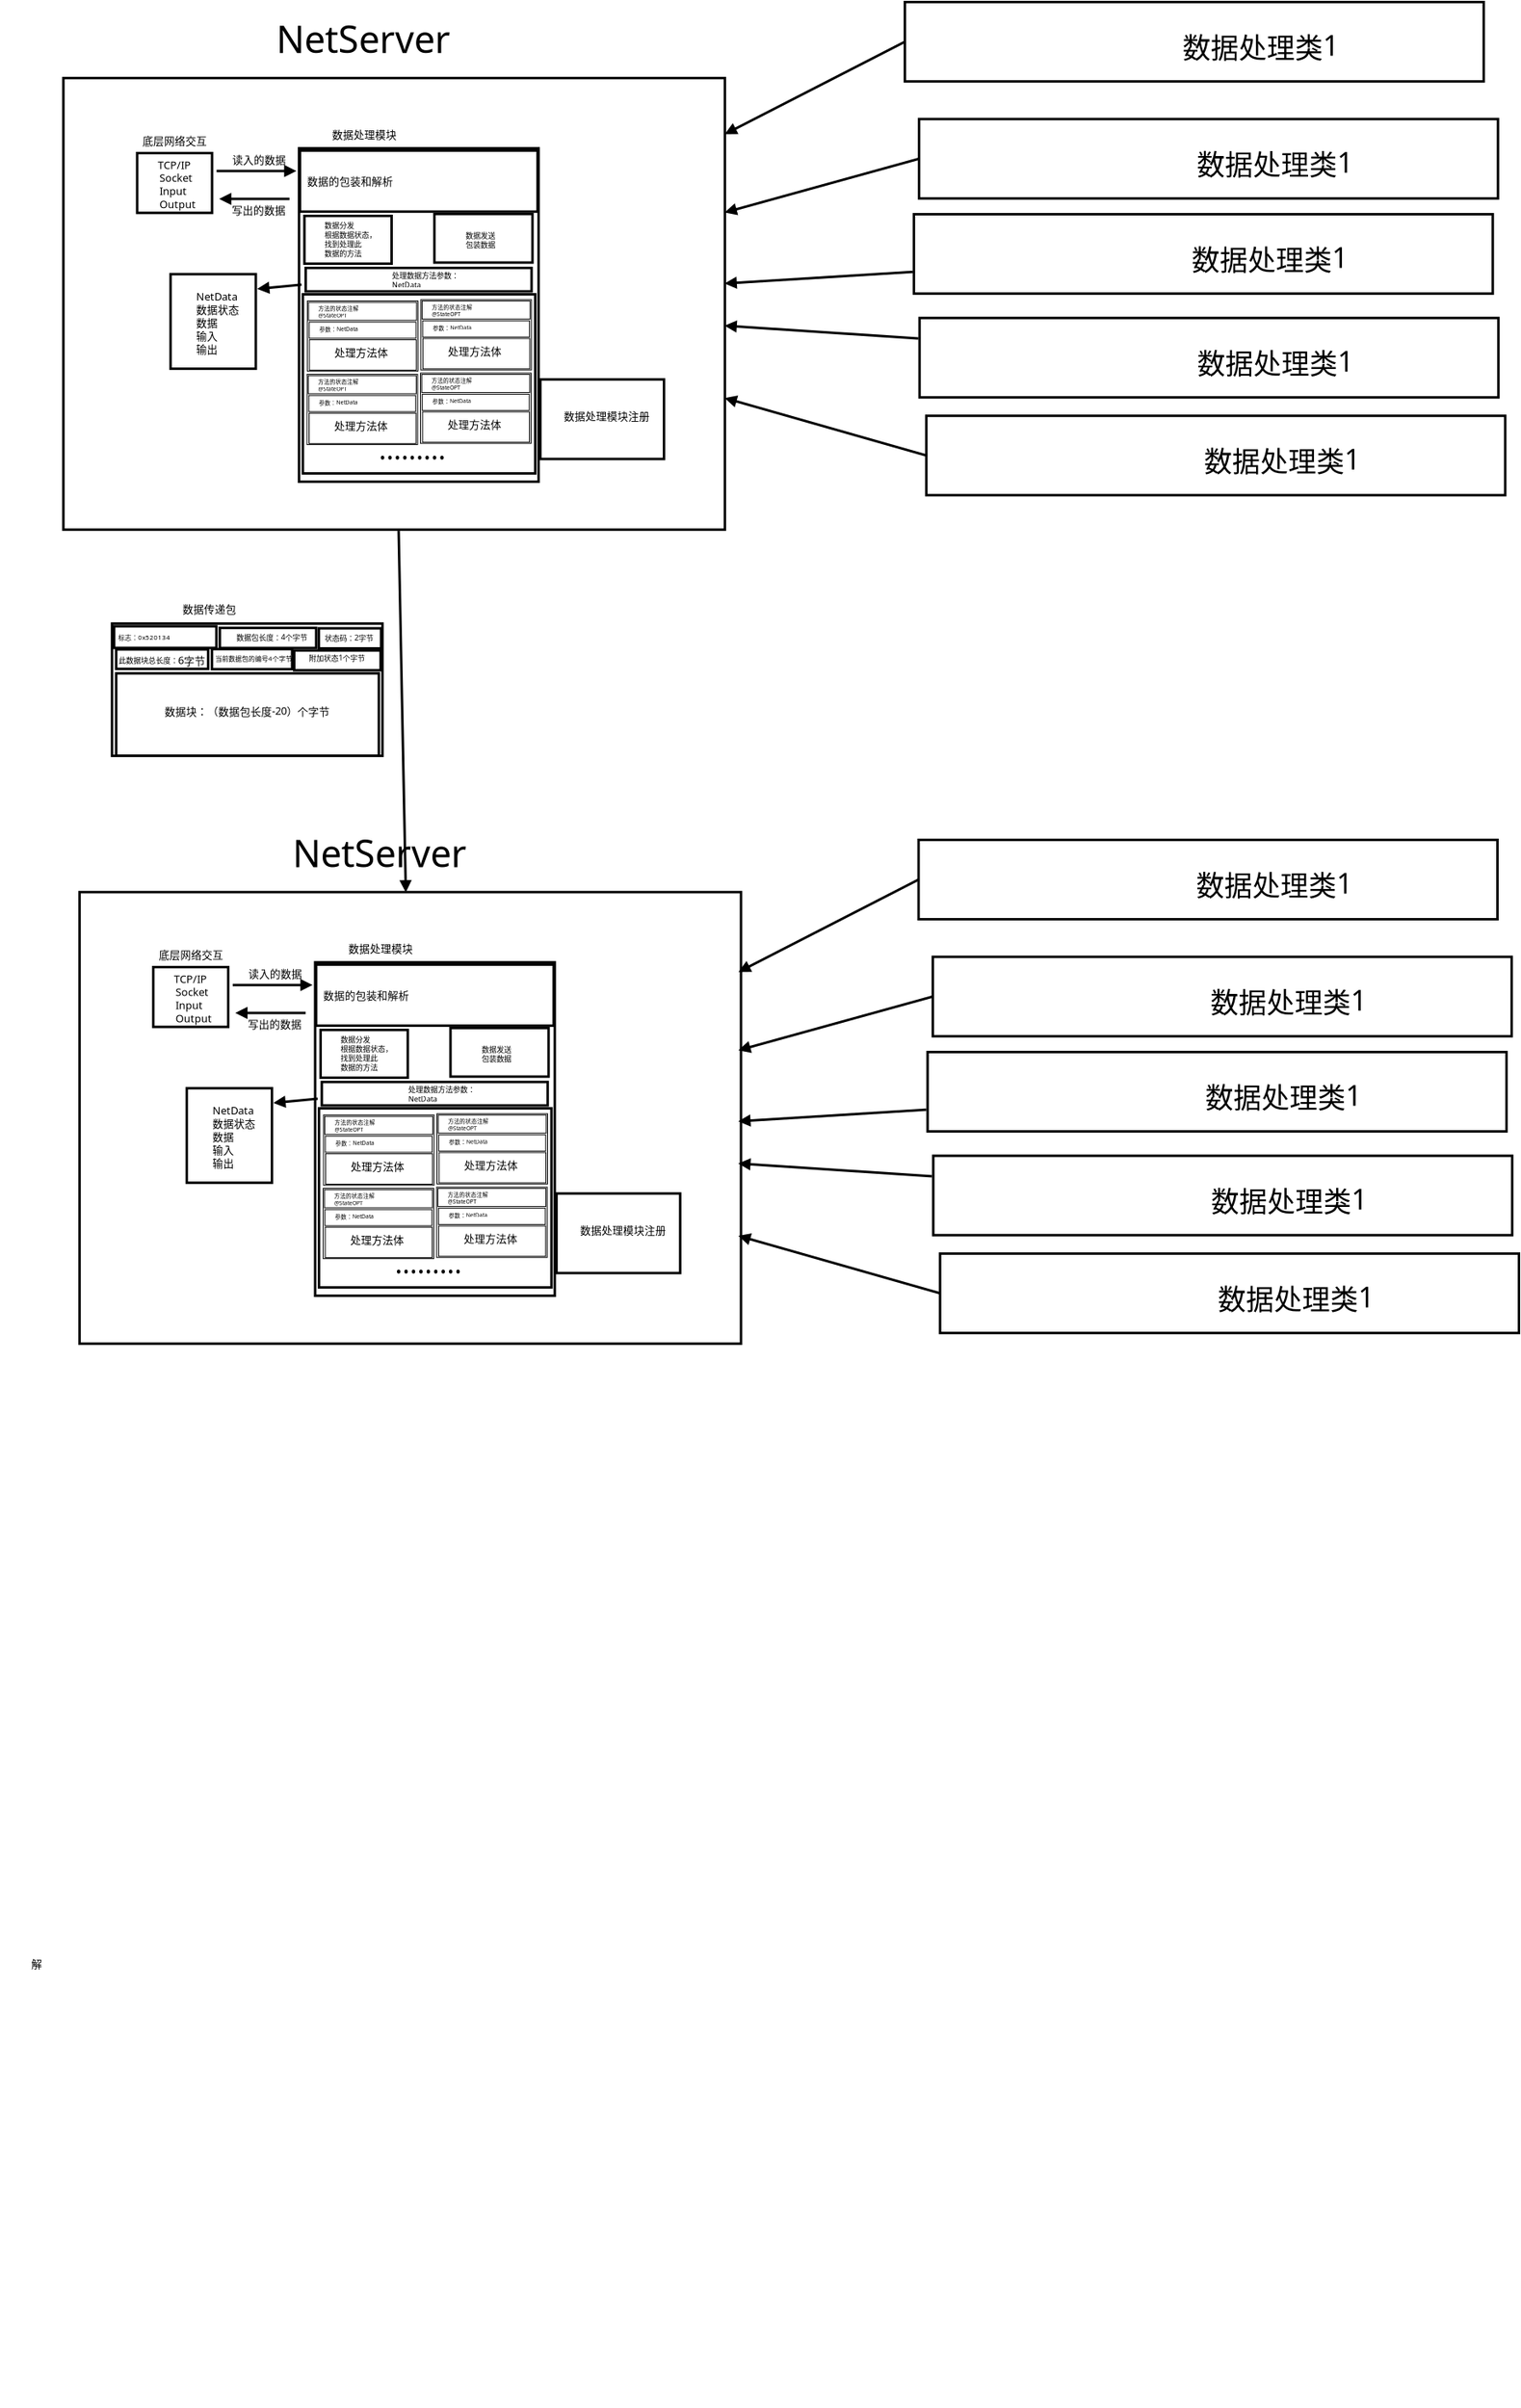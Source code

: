 <?xml version="1.0" encoding="UTF-8"?>
<dia:diagram xmlns:dia="http://www.lysator.liu.se/~alla/dia/">
  <dia:layer name="背景" visible="true" active="true">
    <dia:object type="Standard - Text" version="1" id="O0">
      <dia:attribute name="obj_pos">
        <dia:point val="31.642,6.402"/>
      </dia:attribute>
      <dia:attribute name="obj_bb">
        <dia:rectangle val="31.642,5.762;31.642,6.534"/>
      </dia:attribute>
      <dia:attribute name="text">
        <dia:composite type="text">
          <dia:attribute name="string">
            <dia:string>##</dia:string>
          </dia:attribute>
          <dia:attribute name="font">
            <dia:font family="sans" style="0" name="Helvetica"/>
          </dia:attribute>
          <dia:attribute name="height">
            <dia:real val="0.8"/>
          </dia:attribute>
          <dia:attribute name="pos">
            <dia:point val="31.642,6.402"/>
          </dia:attribute>
          <dia:attribute name="color">
            <dia:color val="#000000"/>
          </dia:attribute>
          <dia:attribute name="alignment">
            <dia:enum val="0"/>
          </dia:attribute>
        </dia:composite>
      </dia:attribute>
      <dia:attribute name="valign">
        <dia:enum val="3"/>
      </dia:attribute>
    </dia:object>
    <dia:object type="Standard - Text" version="1" id="O1">
      <dia:attribute name="obj_pos">
        <dia:point val="31.642,6.402"/>
      </dia:attribute>
      <dia:attribute name="obj_bb">
        <dia:rectangle val="31.642,4.894;34.575,6.784"/>
      </dia:attribute>
      <dia:attribute name="text">
        <dia:composite type="text">
          <dia:attribute name="string">
            <dia:string>#IO流#</dia:string>
          </dia:attribute>
          <dia:attribute name="font">
            <dia:font family="sans" style="0" name="Helvetica"/>
          </dia:attribute>
          <dia:attribute name="height">
            <dia:real val="1.764"/>
          </dia:attribute>
          <dia:attribute name="pos">
            <dia:point val="31.642,6.402"/>
          </dia:attribute>
          <dia:attribute name="color">
            <dia:color val="#ffffff"/>
          </dia:attribute>
          <dia:attribute name="alignment">
            <dia:enum val="0"/>
          </dia:attribute>
        </dia:composite>
      </dia:attribute>
      <dia:attribute name="valign">
        <dia:enum val="3"/>
      </dia:attribute>
    </dia:object>
    <dia:object type="Standard - Text" version="1" id="O2">
      <dia:attribute name="obj_pos">
        <dia:point val="33.492,-19.817"/>
      </dia:attribute>
      <dia:attribute name="obj_bb">
        <dia:rectangle val="33.492,-20.502;34.132,-19.645"/>
      </dia:attribute>
      <dia:attribute name="text">
        <dia:composite type="text">
          <dia:attribute name="string">
            <dia:string>#解#</dia:string>
          </dia:attribute>
          <dia:attribute name="font">
            <dia:font family="sans" style="0" name="Helvetica"/>
          </dia:attribute>
          <dia:attribute name="height">
            <dia:real val="0.8"/>
          </dia:attribute>
          <dia:attribute name="pos">
            <dia:point val="33.492,-19.817"/>
          </dia:attribute>
          <dia:attribute name="color">
            <dia:color val="#000000"/>
          </dia:attribute>
          <dia:attribute name="alignment">
            <dia:enum val="0"/>
          </dia:attribute>
        </dia:composite>
      </dia:attribute>
      <dia:attribute name="valign">
        <dia:enum val="3"/>
      </dia:attribute>
    </dia:object>
    <dia:object type="Standard - Line" version="0" id="O3">
      <dia:attribute name="obj_pos">
        <dia:point val="55.743,-106.86"/>
      </dia:attribute>
      <dia:attribute name="obj_bb">
        <dia:rectangle val="55.667,-106.936;56.536,-84.887"/>
      </dia:attribute>
      <dia:attribute name="conn_endpoints">
        <dia:point val="55.743,-106.86"/>
        <dia:point val="56.176,-85.055"/>
      </dia:attribute>
      <dia:attribute name="numcp">
        <dia:int val="1"/>
      </dia:attribute>
      <dia:attribute name="line_width">
        <dia:real val="0.15"/>
      </dia:attribute>
      <dia:attribute name="end_arrow">
        <dia:enum val="3"/>
      </dia:attribute>
      <dia:attribute name="end_arrow_length">
        <dia:real val="0.5"/>
      </dia:attribute>
      <dia:attribute name="end_arrow_width">
        <dia:real val="0.5"/>
      </dia:attribute>
      <dia:connections>
        <dia:connection handle="0" to="O75" connection="8"/>
        <dia:connection handle="1" to="O4" connection="8"/>
      </dia:connections>
    </dia:object>
    <dia:group>
      <dia:group>
        <dia:group>
          <dia:object type="Standard - Box" version="0" id="O4">
            <dia:attribute name="obj_pos">
              <dia:point val="36.411,-84.98"/>
            </dia:attribute>
            <dia:attribute name="obj_bb">
              <dia:rectangle val="36.336,-85.055;76.562,-57.553"/>
            </dia:attribute>
            <dia:attribute name="elem_corner">
              <dia:point val="36.411,-84.98"/>
            </dia:attribute>
            <dia:attribute name="elem_width">
              <dia:real val="40.076"/>
            </dia:attribute>
            <dia:attribute name="elem_height">
              <dia:real val="27.351"/>
            </dia:attribute>
            <dia:attribute name="border_width">
              <dia:real val="0.15"/>
            </dia:attribute>
            <dia:attribute name="show_background">
              <dia:boolean val="true"/>
            </dia:attribute>
          </dia:object>
          <dia:group>
            <dia:group>
              <dia:group>
                <dia:object type="Standard - Box" version="0" id="O5">
                  <dia:attribute name="obj_pos">
                    <dia:point val="40.88,-80.439"/>
                  </dia:attribute>
                  <dia:attribute name="obj_bb">
                    <dia:rectangle val="40.805,-80.514;45.494,-76.742"/>
                  </dia:attribute>
                  <dia:attribute name="elem_corner">
                    <dia:point val="40.88,-80.439"/>
                  </dia:attribute>
                  <dia:attribute name="elem_width">
                    <dia:real val="4.539"/>
                  </dia:attribute>
                  <dia:attribute name="elem_height">
                    <dia:real val="3.622"/>
                  </dia:attribute>
                  <dia:attribute name="border_width">
                    <dia:real val="0.15"/>
                  </dia:attribute>
                  <dia:attribute name="show_background">
                    <dia:boolean val="true"/>
                  </dia:attribute>
                </dia:object>
                <dia:object type="Standard - Text" version="1" id="O6">
                  <dia:attribute name="obj_pos">
                    <dia:point val="43.127,-79.476"/>
                  </dia:attribute>
                  <dia:attribute name="obj_bb">
                    <dia:rectangle val="42.151,-80.116;44.102,-79.343"/>
                  </dia:attribute>
                  <dia:attribute name="text">
                    <dia:composite type="text">
                      <dia:attribute name="string">
                        <dia:string>#TCP/IP#</dia:string>
                      </dia:attribute>
                      <dia:attribute name="font">
                        <dia:font family="sans" style="0" name="Helvetica"/>
                      </dia:attribute>
                      <dia:attribute name="height">
                        <dia:real val="0.8"/>
                      </dia:attribute>
                      <dia:attribute name="pos">
                        <dia:point val="43.127,-79.476"/>
                      </dia:attribute>
                      <dia:attribute name="color">
                        <dia:color val="#000000"/>
                      </dia:attribute>
                      <dia:attribute name="alignment">
                        <dia:enum val="1"/>
                      </dia:attribute>
                    </dia:composite>
                  </dia:attribute>
                  <dia:attribute name="valign">
                    <dia:enum val="3"/>
                  </dia:attribute>
                </dia:object>
                <dia:object type="Standard - Text" version="1" id="O7">
                  <dia:attribute name="obj_pos">
                    <dia:point val="42.233,-78.696"/>
                  </dia:attribute>
                  <dia:attribute name="obj_bb">
                    <dia:rectangle val="42.233,-79.336;44.185,-76.964"/>
                  </dia:attribute>
                  <dia:attribute name="text">
                    <dia:composite type="text">
                      <dia:attribute name="string">
                        <dia:string>#Socket
Input
Output#</dia:string>
                      </dia:attribute>
                      <dia:attribute name="font">
                        <dia:font family="sans" style="0" name="Helvetica"/>
                      </dia:attribute>
                      <dia:attribute name="height">
                        <dia:real val="0.8"/>
                      </dia:attribute>
                      <dia:attribute name="pos">
                        <dia:point val="42.233,-78.696"/>
                      </dia:attribute>
                      <dia:attribute name="color">
                        <dia:color val="#000000"/>
                      </dia:attribute>
                      <dia:attribute name="alignment">
                        <dia:enum val="0"/>
                      </dia:attribute>
                    </dia:composite>
                  </dia:attribute>
                  <dia:attribute name="valign">
                    <dia:enum val="3"/>
                  </dia:attribute>
                </dia:object>
              </dia:group>
              <dia:object type="Standard - Text" version="1" id="O8">
                <dia:attribute name="obj_pos">
                  <dia:point val="41.212,-80.937"/>
                </dia:attribute>
                <dia:attribute name="obj_bb">
                  <dia:rectangle val="41.212,-81.622;45.052,-80.765"/>
                </dia:attribute>
                <dia:attribute name="text">
                  <dia:composite type="text">
                    <dia:attribute name="string">
                      <dia:string>#底层网络交互#</dia:string>
                    </dia:attribute>
                    <dia:attribute name="font">
                      <dia:font family="sans" style="0" name="Helvetica"/>
                    </dia:attribute>
                    <dia:attribute name="height">
                      <dia:real val="0.8"/>
                    </dia:attribute>
                    <dia:attribute name="pos">
                      <dia:point val="41.212,-80.937"/>
                    </dia:attribute>
                    <dia:attribute name="color">
                      <dia:color val="#000000"/>
                    </dia:attribute>
                    <dia:attribute name="alignment">
                      <dia:enum val="0"/>
                    </dia:attribute>
                  </dia:composite>
                </dia:attribute>
                <dia:attribute name="valign">
                  <dia:enum val="3"/>
                </dia:attribute>
              </dia:object>
            </dia:group>
            <dia:group>
              <dia:object type="Standard - Box" version="0" id="O9">
                <dia:attribute name="obj_pos">
                  <dia:point val="50.686,-80.728"/>
                </dia:attribute>
                <dia:attribute name="obj_bb">
                  <dia:rectangle val="50.611,-80.803;65.277,-60.458"/>
                </dia:attribute>
                <dia:attribute name="elem_corner">
                  <dia:point val="50.686,-80.728"/>
                </dia:attribute>
                <dia:attribute name="elem_width">
                  <dia:real val="14.516"/>
                </dia:attribute>
                <dia:attribute name="elem_height">
                  <dia:real val="20.195"/>
                </dia:attribute>
                <dia:attribute name="border_width">
                  <dia:real val="0.15"/>
                </dia:attribute>
                <dia:attribute name="show_background">
                  <dia:boolean val="true"/>
                </dia:attribute>
              </dia:object>
              <dia:group>
                <dia:object type="Standard - Line" version="0" id="O10">
                  <dia:attribute name="obj_pos">
                    <dia:point val="45.692,-79.354"/>
                  </dia:attribute>
                  <dia:attribute name="obj_bb">
                    <dia:rectangle val="45.617,-79.725;50.604,-78.982"/>
                  </dia:attribute>
                  <dia:attribute name="conn_endpoints">
                    <dia:point val="45.692,-79.354"/>
                    <dia:point val="50.436,-79.354"/>
                  </dia:attribute>
                  <dia:attribute name="numcp">
                    <dia:int val="1"/>
                  </dia:attribute>
                  <dia:attribute name="line_width">
                    <dia:real val="0.15"/>
                  </dia:attribute>
                  <dia:attribute name="end_arrow">
                    <dia:enum val="3"/>
                  </dia:attribute>
                  <dia:attribute name="end_arrow_length">
                    <dia:real val="0.5"/>
                  </dia:attribute>
                  <dia:attribute name="end_arrow_width">
                    <dia:real val="0.5"/>
                  </dia:attribute>
                </dia:object>
                <dia:object type="Standard - Text" version="1" id="O11">
                  <dia:attribute name="obj_pos">
                    <dia:point val="46.647,-79.79"/>
                  </dia:attribute>
                  <dia:attribute name="obj_bb">
                    <dia:rectangle val="46.647,-80.475;49.846,-79.617"/>
                  </dia:attribute>
                  <dia:attribute name="text">
                    <dia:composite type="text">
                      <dia:attribute name="string">
                        <dia:string>#读入的数据#</dia:string>
                      </dia:attribute>
                      <dia:attribute name="font">
                        <dia:font family="sans" style="0" name="Helvetica"/>
                      </dia:attribute>
                      <dia:attribute name="height">
                        <dia:real val="0.8"/>
                      </dia:attribute>
                      <dia:attribute name="pos">
                        <dia:point val="46.647,-79.79"/>
                      </dia:attribute>
                      <dia:attribute name="color">
                        <dia:color val="#000000"/>
                      </dia:attribute>
                      <dia:attribute name="alignment">
                        <dia:enum val="0"/>
                      </dia:attribute>
                    </dia:composite>
                  </dia:attribute>
                  <dia:attribute name="valign">
                    <dia:enum val="3"/>
                  </dia:attribute>
                </dia:object>
                <dia:object type="Standard - Line" version="0" id="O12">
                  <dia:attribute name="obj_pos">
                    <dia:point val="50.109,-77.663"/>
                  </dia:attribute>
                  <dia:attribute name="obj_bb">
                    <dia:rectangle val="45.77,-78.035;50.184,-77.292"/>
                  </dia:attribute>
                  <dia:attribute name="conn_endpoints">
                    <dia:point val="50.109,-77.663"/>
                    <dia:point val="45.938,-77.663"/>
                  </dia:attribute>
                  <dia:attribute name="numcp">
                    <dia:int val="1"/>
                  </dia:attribute>
                  <dia:attribute name="line_width">
                    <dia:real val="0.15"/>
                  </dia:attribute>
                  <dia:attribute name="end_arrow">
                    <dia:enum val="3"/>
                  </dia:attribute>
                  <dia:attribute name="end_arrow_length">
                    <dia:real val="0.5"/>
                  </dia:attribute>
                  <dia:attribute name="end_arrow_width">
                    <dia:real val="0.5"/>
                  </dia:attribute>
                </dia:object>
                <dia:object type="Standard - Text" version="1" id="O13">
                  <dia:attribute name="obj_pos">
                    <dia:point val="46.619,-76.737"/>
                  </dia:attribute>
                  <dia:attribute name="obj_bb">
                    <dia:rectangle val="46.619,-77.421;49.819,-76.564"/>
                  </dia:attribute>
                  <dia:attribute name="text">
                    <dia:composite type="text">
                      <dia:attribute name="string">
                        <dia:string>#写出的数据#</dia:string>
                      </dia:attribute>
                      <dia:attribute name="font">
                        <dia:font family="sans" style="0" name="Helvetica"/>
                      </dia:attribute>
                      <dia:attribute name="height">
                        <dia:real val="0.8"/>
                      </dia:attribute>
                      <dia:attribute name="pos">
                        <dia:point val="46.619,-76.737"/>
                      </dia:attribute>
                      <dia:attribute name="color">
                        <dia:color val="#000000"/>
                      </dia:attribute>
                      <dia:attribute name="alignment">
                        <dia:enum val="0"/>
                      </dia:attribute>
                    </dia:composite>
                  </dia:attribute>
                  <dia:attribute name="valign">
                    <dia:enum val="3"/>
                  </dia:attribute>
                </dia:object>
              </dia:group>
              <dia:object type="Standard - Text" version="1" id="O14">
                <dia:attribute name="obj_pos">
                  <dia:point val="52.699,-81.317"/>
                </dia:attribute>
                <dia:attribute name="obj_bb">
                  <dia:rectangle val="52.699,-82.002;56.539,-81.144"/>
                </dia:attribute>
                <dia:attribute name="text">
                  <dia:composite type="text">
                    <dia:attribute name="string">
                      <dia:string>#数据处理模块#</dia:string>
                    </dia:attribute>
                    <dia:attribute name="font">
                      <dia:font family="sans" style="0" name="Helvetica"/>
                    </dia:attribute>
                    <dia:attribute name="height">
                      <dia:real val="0.8"/>
                    </dia:attribute>
                    <dia:attribute name="pos">
                      <dia:point val="52.699,-81.317"/>
                    </dia:attribute>
                    <dia:attribute name="color">
                      <dia:color val="#000000"/>
                    </dia:attribute>
                    <dia:attribute name="alignment">
                      <dia:enum val="0"/>
                    </dia:attribute>
                  </dia:composite>
                </dia:attribute>
                <dia:attribute name="valign">
                  <dia:enum val="3"/>
                </dia:attribute>
              </dia:object>
              <dia:object type="Standard - Box" version="0" id="O15">
                <dia:attribute name="obj_pos">
                  <dia:point val="50.921,-71.883"/>
                </dia:attribute>
                <dia:attribute name="obj_bb">
                  <dia:rectangle val="50.846,-71.958;65.076,-60.963"/>
                </dia:attribute>
                <dia:attribute name="elem_corner">
                  <dia:point val="50.921,-71.883"/>
                </dia:attribute>
                <dia:attribute name="elem_width">
                  <dia:real val="14.08"/>
                </dia:attribute>
                <dia:attribute name="elem_height">
                  <dia:real val="10.846"/>
                </dia:attribute>
                <dia:attribute name="border_width">
                  <dia:real val="0.15"/>
                </dia:attribute>
                <dia:attribute name="show_background">
                  <dia:boolean val="true"/>
                </dia:attribute>
              </dia:object>
              <dia:group>
                <dia:object type="Standard - Box" version="0" id="O16">
                  <dia:attribute name="obj_pos">
                    <dia:point val="50.743,-80.59"/>
                  </dia:attribute>
                  <dia:attribute name="obj_bb">
                    <dia:rectangle val="50.668,-80.665;65.213,-76.819"/>
                  </dia:attribute>
                  <dia:attribute name="elem_corner">
                    <dia:point val="50.743,-80.59"/>
                  </dia:attribute>
                  <dia:attribute name="elem_width">
                    <dia:real val="14.395"/>
                  </dia:attribute>
                  <dia:attribute name="elem_height">
                    <dia:real val="3.696"/>
                  </dia:attribute>
                  <dia:attribute name="border_width">
                    <dia:real val="0.15"/>
                  </dia:attribute>
                  <dia:attribute name="show_background">
                    <dia:boolean val="true"/>
                  </dia:attribute>
                </dia:object>
                <dia:object type="Standard - Text" version="1" id="O17">
                  <dia:attribute name="obj_pos">
                    <dia:point val="51.18,-78.483"/>
                  </dia:attribute>
                  <dia:attribute name="obj_bb">
                    <dia:rectangle val="51.18,-79.168;56.3,-78.31"/>
                  </dia:attribute>
                  <dia:attribute name="text">
                    <dia:composite type="text">
                      <dia:attribute name="string">
                        <dia:string>#数据的包装和解析#</dia:string>
                      </dia:attribute>
                      <dia:attribute name="font">
                        <dia:font family="sans" style="0" name="Helvetica"/>
                      </dia:attribute>
                      <dia:attribute name="height">
                        <dia:real val="0.8"/>
                      </dia:attribute>
                      <dia:attribute name="pos">
                        <dia:point val="51.18,-78.483"/>
                      </dia:attribute>
                      <dia:attribute name="color">
                        <dia:color val="#000000"/>
                      </dia:attribute>
                      <dia:attribute name="alignment">
                        <dia:enum val="0"/>
                      </dia:attribute>
                    </dia:composite>
                  </dia:attribute>
                  <dia:attribute name="valign">
                    <dia:enum val="3"/>
                  </dia:attribute>
                </dia:object>
              </dia:group>
              <dia:group>
                <dia:object type="Standard - Box" version="0" id="O18">
                  <dia:attribute name="obj_pos">
                    <dia:point val="51.015,-76.632"/>
                  </dia:attribute>
                  <dia:attribute name="obj_bb">
                    <dia:rectangle val="50.94,-76.707;56.372,-73.666"/>
                  </dia:attribute>
                  <dia:attribute name="elem_corner">
                    <dia:point val="51.015,-76.632"/>
                  </dia:attribute>
                  <dia:attribute name="elem_width">
                    <dia:real val="5.282"/>
                  </dia:attribute>
                  <dia:attribute name="elem_height">
                    <dia:real val="2.892"/>
                  </dia:attribute>
                  <dia:attribute name="border_width">
                    <dia:real val="0.15"/>
                  </dia:attribute>
                  <dia:attribute name="show_background">
                    <dia:boolean val="true"/>
                  </dia:attribute>
                </dia:object>
                <dia:object type="Standard - Text" version="1" id="O19">
                  <dia:attribute name="obj_pos">
                    <dia:point val="52.229,-75.88"/>
                  </dia:attribute>
                  <dia:attribute name="obj_bb">
                    <dia:rectangle val="52.229,-76.363;55.397,-74.065"/>
                  </dia:attribute>
                  <dia:attribute name="text">
                    <dia:composite type="text">
                      <dia:attribute name="string">
                        <dia:string>#数据分发
根据数据状态，
找到处理此
数据的方法#</dia:string>
                      </dia:attribute>
                      <dia:attribute name="font">
                        <dia:font family="sans" style="0" name="Helvetica"/>
                      </dia:attribute>
                      <dia:attribute name="height">
                        <dia:real val="0.564"/>
                      </dia:attribute>
                      <dia:attribute name="pos">
                        <dia:point val="52.229,-75.88"/>
                      </dia:attribute>
                      <dia:attribute name="color">
                        <dia:color val="#000000"/>
                      </dia:attribute>
                      <dia:attribute name="alignment">
                        <dia:enum val="0"/>
                      </dia:attribute>
                    </dia:composite>
                  </dia:attribute>
                  <dia:attribute name="valign">
                    <dia:enum val="3"/>
                  </dia:attribute>
                </dia:object>
              </dia:group>
              <dia:group>
                <dia:object type="Standard - Box" version="0" id="O20">
                  <dia:attribute name="obj_pos">
                    <dia:point val="58.886,-76.752"/>
                  </dia:attribute>
                  <dia:attribute name="obj_bb">
                    <dia:rectangle val="58.811,-76.827;64.904,-73.732"/>
                  </dia:attribute>
                  <dia:attribute name="elem_corner">
                    <dia:point val="58.886,-76.752"/>
                  </dia:attribute>
                  <dia:attribute name="elem_width">
                    <dia:real val="5.943"/>
                  </dia:attribute>
                  <dia:attribute name="elem_height">
                    <dia:real val="2.944"/>
                  </dia:attribute>
                  <dia:attribute name="border_width">
                    <dia:real val="0.15"/>
                  </dia:attribute>
                  <dia:attribute name="show_background">
                    <dia:boolean val="true"/>
                  </dia:attribute>
                </dia:object>
                <dia:object type="Standard - Text" version="1" id="O21">
                  <dia:attribute name="obj_pos">
                    <dia:point val="60.781,-75.279"/>
                  </dia:attribute>
                  <dia:attribute name="obj_bb">
                    <dia:rectangle val="60.781,-75.762;62.591,-74.593"/>
                  </dia:attribute>
                  <dia:attribute name="text">
                    <dia:composite type="text">
                      <dia:attribute name="string">
                        <dia:string>#数据发送
包装数据#</dia:string>
                      </dia:attribute>
                      <dia:attribute name="font">
                        <dia:font family="sans" style="0" name="Helvetica"/>
                      </dia:attribute>
                      <dia:attribute name="height">
                        <dia:real val="0.564"/>
                      </dia:attribute>
                      <dia:attribute name="pos">
                        <dia:point val="60.781,-75.279"/>
                      </dia:attribute>
                      <dia:attribute name="color">
                        <dia:color val="#000000"/>
                      </dia:attribute>
                      <dia:attribute name="alignment">
                        <dia:enum val="0"/>
                      </dia:attribute>
                    </dia:composite>
                  </dia:attribute>
                  <dia:attribute name="valign">
                    <dia:enum val="3"/>
                  </dia:attribute>
                </dia:object>
              </dia:group>
              <dia:object type="Standard - Text" version="1" id="O22">
                <dia:attribute name="obj_pos">
                  <dia:point val="57.932,-72.771"/>
                </dia:attribute>
                <dia:attribute name="obj_bb">
                  <dia:rectangle val="57.932,-73.411;57.932,-72.639"/>
                </dia:attribute>
                <dia:attribute name="text">
                  <dia:composite type="text">
                    <dia:attribute name="string">
                      <dia:string>##</dia:string>
                    </dia:attribute>
                    <dia:attribute name="font">
                      <dia:font family="sans" style="0" name="Helvetica"/>
                    </dia:attribute>
                    <dia:attribute name="height">
                      <dia:real val="0.8"/>
                    </dia:attribute>
                    <dia:attribute name="pos">
                      <dia:point val="57.932,-72.771"/>
                    </dia:attribute>
                    <dia:attribute name="color">
                      <dia:color val="#000000"/>
                    </dia:attribute>
                    <dia:attribute name="alignment">
                      <dia:enum val="0"/>
                    </dia:attribute>
                  </dia:composite>
                </dia:attribute>
                <dia:attribute name="valign">
                  <dia:enum val="3"/>
                </dia:attribute>
              </dia:object>
              <dia:group>
                <dia:object type="Standard - Box" version="0" id="O23">
                  <dia:attribute name="obj_pos">
                    <dia:point val="51.089,-73.48"/>
                  </dia:attribute>
                  <dia:attribute name="obj_bb">
                    <dia:rectangle val="51.014,-73.555;64.85,-71.987"/>
                  </dia:attribute>
                  <dia:attribute name="elem_corner">
                    <dia:point val="51.089,-73.48"/>
                  </dia:attribute>
                  <dia:attribute name="elem_width">
                    <dia:real val="13.686"/>
                  </dia:attribute>
                  <dia:attribute name="elem_height">
                    <dia:real val="1.418"/>
                  </dia:attribute>
                  <dia:attribute name="border_width">
                    <dia:real val="0.15"/>
                  </dia:attribute>
                  <dia:attribute name="show_background">
                    <dia:boolean val="true"/>
                  </dia:attribute>
                </dia:object>
                <dia:object type="Standard - Text" version="1" id="O24">
                  <dia:attribute name="obj_pos">
                    <dia:point val="56.324,-72.853"/>
                  </dia:attribute>
                  <dia:attribute name="obj_bb">
                    <dia:rectangle val="56.324,-73.321;60.396,-72.181"/>
                  </dia:attribute>
                  <dia:attribute name="text">
                    <dia:composite type="text">
                      <dia:attribute name="string">
                        <dia:string>#处理数据方法参数：
NetData#</dia:string>
                      </dia:attribute>
                      <dia:attribute name="font">
                        <dia:font family="sans" style="0" name="Helvetica"/>
                      </dia:attribute>
                      <dia:attribute name="height">
                        <dia:real val="0.564"/>
                      </dia:attribute>
                      <dia:attribute name="pos">
                        <dia:point val="56.324,-72.853"/>
                      </dia:attribute>
                      <dia:attribute name="color">
                        <dia:color val="#000000"/>
                      </dia:attribute>
                      <dia:attribute name="alignment">
                        <dia:enum val="0"/>
                      </dia:attribute>
                    </dia:composite>
                  </dia:attribute>
                  <dia:attribute name="valign">
                    <dia:enum val="3"/>
                  </dia:attribute>
                </dia:object>
              </dia:group>
              <dia:group>
                <dia:group>
                  <dia:object type="Standard - Box" version="0" id="O25">
                    <dia:attribute name="obj_pos">
                      <dia:point val="42.906,-73.105"/>
                    </dia:attribute>
                    <dia:attribute name="obj_bb">
                      <dia:rectangle val="42.831,-73.18;48.143,-67.303"/>
                    </dia:attribute>
                    <dia:attribute name="elem_corner">
                      <dia:point val="42.906,-73.105"/>
                    </dia:attribute>
                    <dia:attribute name="elem_width">
                      <dia:real val="5.162"/>
                    </dia:attribute>
                    <dia:attribute name="elem_height">
                      <dia:real val="5.728"/>
                    </dia:attribute>
                    <dia:attribute name="border_width">
                      <dia:real val="0.15"/>
                    </dia:attribute>
                    <dia:attribute name="show_background">
                      <dia:boolean val="true"/>
                    </dia:attribute>
                  </dia:object>
                  <dia:object type="Standard - Text" version="1" id="O26">
                    <dia:attribute name="obj_pos">
                      <dia:point val="44.462,-71.514"/>
                    </dia:attribute>
                    <dia:attribute name="obj_bb">
                      <dia:rectangle val="44.462,-72.19;47.022,-68.15"/>
                    </dia:attribute>
                    <dia:attribute name="text">
                      <dia:composite type="text">
                        <dia:attribute name="string">
                          <dia:string>#NetData
数据状态
数据
输入
输出#</dia:string>
                        </dia:attribute>
                        <dia:attribute name="font">
                          <dia:font family="sans" style="0" name="Helvetica"/>
                        </dia:attribute>
                        <dia:attribute name="height">
                          <dia:real val="0.8"/>
                        </dia:attribute>
                        <dia:attribute name="pos">
                          <dia:point val="44.462,-71.514"/>
                        </dia:attribute>
                        <dia:attribute name="color">
                          <dia:color val="#000000"/>
                        </dia:attribute>
                        <dia:attribute name="alignment">
                          <dia:enum val="0"/>
                        </dia:attribute>
                      </dia:composite>
                    </dia:attribute>
                    <dia:attribute name="valign">
                      <dia:enum val="3"/>
                    </dia:attribute>
                  </dia:object>
                </dia:group>
                <dia:object type="Standard - Line" version="0" id="O27">
                  <dia:attribute name="obj_pos">
                    <dia:point val="50.838,-72.468"/>
                  </dia:attribute>
                  <dia:attribute name="obj_bb">
                    <dia:rectangle val="48.078,-72.646;50.919,-71.906"/>
                  </dia:attribute>
                  <dia:attribute name="conn_endpoints">
                    <dia:point val="50.838,-72.468"/>
                    <dia:point val="48.245,-72.222"/>
                  </dia:attribute>
                  <dia:attribute name="numcp">
                    <dia:int val="1"/>
                  </dia:attribute>
                  <dia:attribute name="line_width">
                    <dia:real val="0.15"/>
                  </dia:attribute>
                  <dia:attribute name="end_arrow">
                    <dia:enum val="3"/>
                  </dia:attribute>
                  <dia:attribute name="end_arrow_length">
                    <dia:real val="0.5"/>
                  </dia:attribute>
                  <dia:attribute name="end_arrow_width">
                    <dia:real val="0.5"/>
                  </dia:attribute>
                </dia:object>
              </dia:group>
              <dia:group>
                <dia:group>
                  <dia:object type="Standard - Box" version="0" id="O28">
                    <dia:attribute name="obj_pos">
                      <dia:point val="51.191,-71.483"/>
                    </dia:attribute>
                    <dia:attribute name="obj_bb">
                      <dia:rectangle val="51.166,-71.508;57.915,-67.202"/>
                    </dia:attribute>
                    <dia:attribute name="elem_corner">
                      <dia:point val="51.191,-71.483"/>
                    </dia:attribute>
                    <dia:attribute name="elem_width">
                      <dia:real val="6.699"/>
                    </dia:attribute>
                    <dia:attribute name="elem_height">
                      <dia:real val="4.256"/>
                    </dia:attribute>
                    <dia:attribute name="border_width">
                      <dia:real val="0.05"/>
                    </dia:attribute>
                    <dia:attribute name="show_background">
                      <dia:boolean val="true"/>
                    </dia:attribute>
                  </dia:object>
                  <dia:group>
                    <dia:object type="Standard - Box" version="0" id="O29">
                      <dia:attribute name="obj_pos">
                        <dia:point val="51.267,-71.402"/>
                      </dia:attribute>
                      <dia:attribute name="obj_bb">
                        <dia:rectangle val="51.242,-71.427;57.834,-70.282"/>
                      </dia:attribute>
                      <dia:attribute name="elem_corner">
                        <dia:point val="51.267,-71.402"/>
                      </dia:attribute>
                      <dia:attribute name="elem_width">
                        <dia:real val="6.542"/>
                      </dia:attribute>
                      <dia:attribute name="elem_height">
                        <dia:real val="1.095"/>
                      </dia:attribute>
                      <dia:attribute name="border_width">
                        <dia:real val="0.05"/>
                      </dia:attribute>
                      <dia:attribute name="show_background">
                        <dia:boolean val="true"/>
                      </dia:attribute>
                    </dia:object>
                    <dia:object type="Standard - Text" version="1" id="O30">
                      <dia:attribute name="obj_pos">
                        <dia:point val="51.863,-70.903"/>
                      </dia:attribute>
                      <dia:attribute name="obj_bb">
                        <dia:rectangle val="51.863,-71.252;54.226,-70.398"/>
                      </dia:attribute>
                      <dia:attribute name="text">
                        <dia:composite type="text">
                          <dia:attribute name="string">
                            <dia:string>#方法的状态注解
@StateOPT#</dia:string>
                          </dia:attribute>
                          <dia:attribute name="font">
                            <dia:font family="sans" style="0" name="Helvetica"/>
                          </dia:attribute>
                          <dia:attribute name="height">
                            <dia:real val="0.423"/>
                          </dia:attribute>
                          <dia:attribute name="pos">
                            <dia:point val="51.863,-70.903"/>
                          </dia:attribute>
                          <dia:attribute name="color">
                            <dia:color val="#000000"/>
                          </dia:attribute>
                          <dia:attribute name="alignment">
                            <dia:enum val="0"/>
                          </dia:attribute>
                        </dia:composite>
                      </dia:attribute>
                      <dia:attribute name="valign">
                        <dia:enum val="3"/>
                      </dia:attribute>
                    </dia:object>
                  </dia:group>
                  <dia:object type="Standard - Box" version="0" id="O31">
                    <dia:attribute name="obj_pos">
                      <dia:point val="51.299,-70.202"/>
                    </dia:attribute>
                    <dia:attribute name="obj_bb">
                      <dia:rectangle val="51.274,-70.227;57.801,-69.196"/>
                    </dia:attribute>
                    <dia:attribute name="elem_corner">
                      <dia:point val="51.299,-70.202"/>
                    </dia:attribute>
                    <dia:attribute name="elem_width">
                      <dia:real val="6.477"/>
                    </dia:attribute>
                    <dia:attribute name="elem_height">
                      <dia:real val="0.982"/>
                    </dia:attribute>
                    <dia:attribute name="border_width">
                      <dia:real val="0.05"/>
                    </dia:attribute>
                    <dia:attribute name="show_background">
                      <dia:boolean val="true"/>
                    </dia:attribute>
                  </dia:object>
                  <dia:object type="Standard - Box" version="0" id="O32">
                    <dia:attribute name="obj_pos">
                      <dia:point val="51.316,-69.132"/>
                    </dia:attribute>
                    <dia:attribute name="obj_bb">
                      <dia:rectangle val="51.291,-69.157;57.818,-67.267"/>
                    </dia:attribute>
                    <dia:attribute name="elem_corner">
                      <dia:point val="51.316,-69.132"/>
                    </dia:attribute>
                    <dia:attribute name="elem_width">
                      <dia:real val="6.477"/>
                    </dia:attribute>
                    <dia:attribute name="elem_height">
                      <dia:real val="1.841"/>
                    </dia:attribute>
                    <dia:attribute name="border_width">
                      <dia:real val="0.05"/>
                    </dia:attribute>
                    <dia:attribute name="show_background">
                      <dia:boolean val="true"/>
                    </dia:attribute>
                  </dia:object>
                  <dia:object type="Standard - Text" version="1" id="O33">
                    <dia:attribute name="obj_pos">
                      <dia:point val="52.836,-68.115"/>
                    </dia:attribute>
                    <dia:attribute name="obj_bb">
                      <dia:rectangle val="52.836,-68.8;56.036,-67.942"/>
                    </dia:attribute>
                    <dia:attribute name="text">
                      <dia:composite type="text">
                        <dia:attribute name="string">
                          <dia:string>#处理方法体#</dia:string>
                        </dia:attribute>
                        <dia:attribute name="font">
                          <dia:font family="sans" style="0" name="Helvetica"/>
                        </dia:attribute>
                        <dia:attribute name="height">
                          <dia:real val="0.8"/>
                        </dia:attribute>
                        <dia:attribute name="pos">
                          <dia:point val="52.836,-68.115"/>
                        </dia:attribute>
                        <dia:attribute name="color">
                          <dia:color val="#000000"/>
                        </dia:attribute>
                        <dia:attribute name="alignment">
                          <dia:enum val="0"/>
                        </dia:attribute>
                      </dia:composite>
                    </dia:attribute>
                    <dia:attribute name="valign">
                      <dia:enum val="3"/>
                    </dia:attribute>
                  </dia:object>
                </dia:group>
                <dia:object type="Standard - Text" version="1" id="O34">
                  <dia:attribute name="obj_pos">
                    <dia:point val="51.918,-69.637"/>
                  </dia:attribute>
                  <dia:attribute name="obj_bb">
                    <dia:rectangle val="51.918,-69.997;54.143,-69.544"/>
                  </dia:attribute>
                  <dia:attribute name="text">
                    <dia:composite type="text">
                      <dia:attribute name="string">
                        <dia:string>#参数：NetData#</dia:string>
                      </dia:attribute>
                      <dia:attribute name="font">
                        <dia:font family="sans" style="0" name="Helvetica"/>
                      </dia:attribute>
                      <dia:attribute name="height">
                        <dia:real val="0.423"/>
                      </dia:attribute>
                      <dia:attribute name="pos">
                        <dia:point val="51.918,-69.637"/>
                      </dia:attribute>
                      <dia:attribute name="color">
                        <dia:color val="#000000"/>
                      </dia:attribute>
                      <dia:attribute name="alignment">
                        <dia:enum val="0"/>
                      </dia:attribute>
                    </dia:composite>
                  </dia:attribute>
                  <dia:attribute name="valign">
                    <dia:enum val="3"/>
                  </dia:attribute>
                </dia:object>
              </dia:group>
              <dia:group>
                <dia:group>
                  <dia:object type="Standard - Box" version="0" id="O35">
                    <dia:attribute name="obj_pos">
                      <dia:point val="58.067,-71.56"/>
                    </dia:attribute>
                    <dia:attribute name="obj_bb">
                      <dia:rectangle val="58.042,-71.585;64.791,-67.278"/>
                    </dia:attribute>
                    <dia:attribute name="elem_corner">
                      <dia:point val="58.067,-71.56"/>
                    </dia:attribute>
                    <dia:attribute name="elem_width">
                      <dia:real val="6.699"/>
                    </dia:attribute>
                    <dia:attribute name="elem_height">
                      <dia:real val="4.256"/>
                    </dia:attribute>
                    <dia:attribute name="border_width">
                      <dia:real val="0.05"/>
                    </dia:attribute>
                    <dia:attribute name="show_background">
                      <dia:boolean val="true"/>
                    </dia:attribute>
                  </dia:object>
                  <dia:group>
                    <dia:object type="Standard - Box" version="0" id="O36">
                      <dia:attribute name="obj_pos">
                        <dia:point val="58.143,-71.478"/>
                      </dia:attribute>
                      <dia:attribute name="obj_bb">
                        <dia:rectangle val="58.118,-71.504;64.71,-70.358"/>
                      </dia:attribute>
                      <dia:attribute name="elem_corner">
                        <dia:point val="58.143,-71.478"/>
                      </dia:attribute>
                      <dia:attribute name="elem_width">
                        <dia:real val="6.542"/>
                      </dia:attribute>
                      <dia:attribute name="elem_height">
                        <dia:real val="1.095"/>
                      </dia:attribute>
                      <dia:attribute name="border_width">
                        <dia:real val="0.05"/>
                      </dia:attribute>
                      <dia:attribute name="show_background">
                        <dia:boolean val="true"/>
                      </dia:attribute>
                    </dia:object>
                    <dia:object type="Standard - Text" version="1" id="O37">
                      <dia:attribute name="obj_pos">
                        <dia:point val="58.739,-70.98"/>
                      </dia:attribute>
                      <dia:attribute name="obj_bb">
                        <dia:rectangle val="58.739,-71.328;61.101,-70.475"/>
                      </dia:attribute>
                      <dia:attribute name="text">
                        <dia:composite type="text">
                          <dia:attribute name="string">
                            <dia:string>#方法的状态注解
@StateOPT#</dia:string>
                          </dia:attribute>
                          <dia:attribute name="font">
                            <dia:font family="sans" style="0" name="Helvetica"/>
                          </dia:attribute>
                          <dia:attribute name="height">
                            <dia:real val="0.423"/>
                          </dia:attribute>
                          <dia:attribute name="pos">
                            <dia:point val="58.739,-70.98"/>
                          </dia:attribute>
                          <dia:attribute name="color">
                            <dia:color val="#000000"/>
                          </dia:attribute>
                          <dia:attribute name="alignment">
                            <dia:enum val="0"/>
                          </dia:attribute>
                        </dia:composite>
                      </dia:attribute>
                      <dia:attribute name="valign">
                        <dia:enum val="3"/>
                      </dia:attribute>
                    </dia:object>
                  </dia:group>
                  <dia:object type="Standard - Box" version="0" id="O38">
                    <dia:attribute name="obj_pos">
                      <dia:point val="58.175,-70.279"/>
                    </dia:attribute>
                    <dia:attribute name="obj_bb">
                      <dia:rectangle val="58.15,-70.304;64.677,-69.272"/>
                    </dia:attribute>
                    <dia:attribute name="elem_corner">
                      <dia:point val="58.175,-70.279"/>
                    </dia:attribute>
                    <dia:attribute name="elem_width">
                      <dia:real val="6.477"/>
                    </dia:attribute>
                    <dia:attribute name="elem_height">
                      <dia:real val="0.982"/>
                    </dia:attribute>
                    <dia:attribute name="border_width">
                      <dia:real val="0.05"/>
                    </dia:attribute>
                    <dia:attribute name="show_background">
                      <dia:boolean val="true"/>
                    </dia:attribute>
                  </dia:object>
                  <dia:object type="Standard - Box" version="0" id="O39">
                    <dia:attribute name="obj_pos">
                      <dia:point val="58.191,-69.209"/>
                    </dia:attribute>
                    <dia:attribute name="obj_bb">
                      <dia:rectangle val="58.166,-69.234;64.693,-67.343"/>
                    </dia:attribute>
                    <dia:attribute name="elem_corner">
                      <dia:point val="58.191,-69.209"/>
                    </dia:attribute>
                    <dia:attribute name="elem_width">
                      <dia:real val="6.477"/>
                    </dia:attribute>
                    <dia:attribute name="elem_height">
                      <dia:real val="1.841"/>
                    </dia:attribute>
                    <dia:attribute name="border_width">
                      <dia:real val="0.05"/>
                    </dia:attribute>
                    <dia:attribute name="show_background">
                      <dia:boolean val="true"/>
                    </dia:attribute>
                  </dia:object>
                  <dia:object type="Standard - Text" version="1" id="O40">
                    <dia:attribute name="obj_pos">
                      <dia:point val="59.712,-68.191"/>
                    </dia:attribute>
                    <dia:attribute name="obj_bb">
                      <dia:rectangle val="59.712,-68.876;62.912,-68.019"/>
                    </dia:attribute>
                    <dia:attribute name="text">
                      <dia:composite type="text">
                        <dia:attribute name="string">
                          <dia:string>#处理方法体#</dia:string>
                        </dia:attribute>
                        <dia:attribute name="font">
                          <dia:font family="sans" style="0" name="Helvetica"/>
                        </dia:attribute>
                        <dia:attribute name="height">
                          <dia:real val="0.8"/>
                        </dia:attribute>
                        <dia:attribute name="pos">
                          <dia:point val="59.712,-68.191"/>
                        </dia:attribute>
                        <dia:attribute name="color">
                          <dia:color val="#000000"/>
                        </dia:attribute>
                        <dia:attribute name="alignment">
                          <dia:enum val="0"/>
                        </dia:attribute>
                      </dia:composite>
                    </dia:attribute>
                    <dia:attribute name="valign">
                      <dia:enum val="3"/>
                    </dia:attribute>
                  </dia:object>
                </dia:group>
                <dia:object type="Standard - Text" version="1" id="O41">
                  <dia:attribute name="obj_pos">
                    <dia:point val="58.794,-69.713"/>
                  </dia:attribute>
                  <dia:attribute name="obj_bb">
                    <dia:rectangle val="58.794,-70.073;61.019,-69.621"/>
                  </dia:attribute>
                  <dia:attribute name="text">
                    <dia:composite type="text">
                      <dia:attribute name="string">
                        <dia:string>#参数：NetData#</dia:string>
                      </dia:attribute>
                      <dia:attribute name="font">
                        <dia:font family="sans" style="0" name="Helvetica"/>
                      </dia:attribute>
                      <dia:attribute name="height">
                        <dia:real val="0.423"/>
                      </dia:attribute>
                      <dia:attribute name="pos">
                        <dia:point val="58.794,-69.713"/>
                      </dia:attribute>
                      <dia:attribute name="color">
                        <dia:color val="#000000"/>
                      </dia:attribute>
                      <dia:attribute name="alignment">
                        <dia:enum val="0"/>
                      </dia:attribute>
                    </dia:composite>
                  </dia:attribute>
                  <dia:attribute name="valign">
                    <dia:enum val="3"/>
                  </dia:attribute>
                </dia:object>
              </dia:group>
              <dia:group>
                <dia:group>
                  <dia:object type="Standard - Box" version="0" id="O42">
                    <dia:attribute name="obj_pos">
                      <dia:point val="51.172,-67.037"/>
                    </dia:attribute>
                    <dia:attribute name="obj_bb">
                      <dia:rectangle val="51.147,-67.062;57.895,-62.756"/>
                    </dia:attribute>
                    <dia:attribute name="elem_corner">
                      <dia:point val="51.172,-67.037"/>
                    </dia:attribute>
                    <dia:attribute name="elem_width">
                      <dia:real val="6.699"/>
                    </dia:attribute>
                    <dia:attribute name="elem_height">
                      <dia:real val="4.256"/>
                    </dia:attribute>
                    <dia:attribute name="border_width">
                      <dia:real val="0.05"/>
                    </dia:attribute>
                    <dia:attribute name="show_background">
                      <dia:boolean val="true"/>
                    </dia:attribute>
                  </dia:object>
                  <dia:group>
                    <dia:object type="Standard - Box" version="0" id="O43">
                      <dia:attribute name="obj_pos">
                        <dia:point val="51.248,-66.956"/>
                      </dia:attribute>
                      <dia:attribute name="obj_bb">
                        <dia:rectangle val="51.222,-66.981;57.814,-65.836"/>
                      </dia:attribute>
                      <dia:attribute name="elem_corner">
                        <dia:point val="51.248,-66.956"/>
                      </dia:attribute>
                      <dia:attribute name="elem_width">
                        <dia:real val="6.542"/>
                      </dia:attribute>
                      <dia:attribute name="elem_height">
                        <dia:real val="1.095"/>
                      </dia:attribute>
                      <dia:attribute name="border_width">
                        <dia:real val="0.05"/>
                      </dia:attribute>
                      <dia:attribute name="show_background">
                        <dia:boolean val="true"/>
                      </dia:attribute>
                    </dia:object>
                    <dia:object type="Standard - Text" version="1" id="O44">
                      <dia:attribute name="obj_pos">
                        <dia:point val="51.844,-66.457"/>
                      </dia:attribute>
                      <dia:attribute name="obj_bb">
                        <dia:rectangle val="51.844,-66.805;54.206,-65.952"/>
                      </dia:attribute>
                      <dia:attribute name="text">
                        <dia:composite type="text">
                          <dia:attribute name="string">
                            <dia:string>#方法的状态注解
@StateOPT#</dia:string>
                          </dia:attribute>
                          <dia:attribute name="font">
                            <dia:font family="sans" style="0" name="Helvetica"/>
                          </dia:attribute>
                          <dia:attribute name="height">
                            <dia:real val="0.423"/>
                          </dia:attribute>
                          <dia:attribute name="pos">
                            <dia:point val="51.844,-66.457"/>
                          </dia:attribute>
                          <dia:attribute name="color">
                            <dia:color val="#000000"/>
                          </dia:attribute>
                          <dia:attribute name="alignment">
                            <dia:enum val="0"/>
                          </dia:attribute>
                        </dia:composite>
                      </dia:attribute>
                      <dia:attribute name="valign">
                        <dia:enum val="3"/>
                      </dia:attribute>
                    </dia:object>
                  </dia:group>
                  <dia:object type="Standard - Box" version="0" id="O45">
                    <dia:attribute name="obj_pos">
                      <dia:point val="51.28,-65.756"/>
                    </dia:attribute>
                    <dia:attribute name="obj_bb">
                      <dia:rectangle val="51.255,-65.781;57.782,-64.749"/>
                    </dia:attribute>
                    <dia:attribute name="elem_corner">
                      <dia:point val="51.28,-65.756"/>
                    </dia:attribute>
                    <dia:attribute name="elem_width">
                      <dia:real val="6.477"/>
                    </dia:attribute>
                    <dia:attribute name="elem_height">
                      <dia:real val="0.982"/>
                    </dia:attribute>
                    <dia:attribute name="border_width">
                      <dia:real val="0.05"/>
                    </dia:attribute>
                    <dia:attribute name="show_background">
                      <dia:boolean val="true"/>
                    </dia:attribute>
                  </dia:object>
                  <dia:object type="Standard - Box" version="0" id="O46">
                    <dia:attribute name="obj_pos">
                      <dia:point val="51.296,-64.686"/>
                    </dia:attribute>
                    <dia:attribute name="obj_bb">
                      <dia:rectangle val="51.271,-64.711;57.798,-62.821"/>
                    </dia:attribute>
                    <dia:attribute name="elem_corner">
                      <dia:point val="51.296,-64.686"/>
                    </dia:attribute>
                    <dia:attribute name="elem_width">
                      <dia:real val="6.477"/>
                    </dia:attribute>
                    <dia:attribute name="elem_height">
                      <dia:real val="1.841"/>
                    </dia:attribute>
                    <dia:attribute name="border_width">
                      <dia:real val="0.05"/>
                    </dia:attribute>
                    <dia:attribute name="show_background">
                      <dia:boolean val="true"/>
                    </dia:attribute>
                  </dia:object>
                  <dia:object type="Standard - Text" version="1" id="O47">
                    <dia:attribute name="obj_pos">
                      <dia:point val="52.816,-63.669"/>
                    </dia:attribute>
                    <dia:attribute name="obj_bb">
                      <dia:rectangle val="52.816,-64.354;56.016,-63.496"/>
                    </dia:attribute>
                    <dia:attribute name="text">
                      <dia:composite type="text">
                        <dia:attribute name="string">
                          <dia:string>#处理方法体#</dia:string>
                        </dia:attribute>
                        <dia:attribute name="font">
                          <dia:font family="sans" style="0" name="Helvetica"/>
                        </dia:attribute>
                        <dia:attribute name="height">
                          <dia:real val="0.8"/>
                        </dia:attribute>
                        <dia:attribute name="pos">
                          <dia:point val="52.816,-63.669"/>
                        </dia:attribute>
                        <dia:attribute name="color">
                          <dia:color val="#000000"/>
                        </dia:attribute>
                        <dia:attribute name="alignment">
                          <dia:enum val="0"/>
                        </dia:attribute>
                      </dia:composite>
                    </dia:attribute>
                    <dia:attribute name="valign">
                      <dia:enum val="3"/>
                    </dia:attribute>
                  </dia:object>
                </dia:group>
                <dia:object type="Standard - Text" version="1" id="O48">
                  <dia:attribute name="obj_pos">
                    <dia:point val="51.898,-65.19"/>
                  </dia:attribute>
                  <dia:attribute name="obj_bb">
                    <dia:rectangle val="51.898,-65.55;54.123,-65.098"/>
                  </dia:attribute>
                  <dia:attribute name="text">
                    <dia:composite type="text">
                      <dia:attribute name="string">
                        <dia:string>#参数：NetData#</dia:string>
                      </dia:attribute>
                      <dia:attribute name="font">
                        <dia:font family="sans" style="0" name="Helvetica"/>
                      </dia:attribute>
                      <dia:attribute name="height">
                        <dia:real val="0.423"/>
                      </dia:attribute>
                      <dia:attribute name="pos">
                        <dia:point val="51.898,-65.19"/>
                      </dia:attribute>
                      <dia:attribute name="color">
                        <dia:color val="#000000"/>
                      </dia:attribute>
                      <dia:attribute name="alignment">
                        <dia:enum val="0"/>
                      </dia:attribute>
                    </dia:composite>
                  </dia:attribute>
                  <dia:attribute name="valign">
                    <dia:enum val="3"/>
                  </dia:attribute>
                </dia:object>
              </dia:group>
              <dia:group>
                <dia:group>
                  <dia:object type="Standard - Box" version="0" id="O49">
                    <dia:attribute name="obj_pos">
                      <dia:point val="58.047,-67.113"/>
                    </dia:attribute>
                    <dia:attribute name="obj_bb">
                      <dia:rectangle val="58.023,-67.138;64.771,-62.832"/>
                    </dia:attribute>
                    <dia:attribute name="elem_corner">
                      <dia:point val="58.047,-67.113"/>
                    </dia:attribute>
                    <dia:attribute name="elem_width">
                      <dia:real val="6.699"/>
                    </dia:attribute>
                    <dia:attribute name="elem_height">
                      <dia:real val="4.256"/>
                    </dia:attribute>
                    <dia:attribute name="border_width">
                      <dia:real val="0.05"/>
                    </dia:attribute>
                    <dia:attribute name="show_background">
                      <dia:boolean val="true"/>
                    </dia:attribute>
                  </dia:object>
                  <dia:group>
                    <dia:object type="Standard - Box" version="0" id="O50">
                      <dia:attribute name="obj_pos">
                        <dia:point val="58.123,-67.032"/>
                      </dia:attribute>
                      <dia:attribute name="obj_bb">
                        <dia:rectangle val="58.098,-67.057;64.69,-65.912"/>
                      </dia:attribute>
                      <dia:attribute name="elem_corner">
                        <dia:point val="58.123,-67.032"/>
                      </dia:attribute>
                      <dia:attribute name="elem_width">
                        <dia:real val="6.542"/>
                      </dia:attribute>
                      <dia:attribute name="elem_height">
                        <dia:real val="1.095"/>
                      </dia:attribute>
                      <dia:attribute name="border_width">
                        <dia:real val="0.05"/>
                      </dia:attribute>
                      <dia:attribute name="show_background">
                        <dia:boolean val="true"/>
                      </dia:attribute>
                    </dia:object>
                    <dia:object type="Standard - Text" version="1" id="O51">
                      <dia:attribute name="obj_pos">
                        <dia:point val="58.719,-66.533"/>
                      </dia:attribute>
                      <dia:attribute name="obj_bb">
                        <dia:rectangle val="58.719,-66.882;61.082,-66.029"/>
                      </dia:attribute>
                      <dia:attribute name="text">
                        <dia:composite type="text">
                          <dia:attribute name="string">
                            <dia:string>#方法的状态注解
@StateOPT#</dia:string>
                          </dia:attribute>
                          <dia:attribute name="font">
                            <dia:font family="sans" style="0" name="Helvetica"/>
                          </dia:attribute>
                          <dia:attribute name="height">
                            <dia:real val="0.423"/>
                          </dia:attribute>
                          <dia:attribute name="pos">
                            <dia:point val="58.719,-66.533"/>
                          </dia:attribute>
                          <dia:attribute name="color">
                            <dia:color val="#000000"/>
                          </dia:attribute>
                          <dia:attribute name="alignment">
                            <dia:enum val="0"/>
                          </dia:attribute>
                        </dia:composite>
                      </dia:attribute>
                      <dia:attribute name="valign">
                        <dia:enum val="3"/>
                      </dia:attribute>
                    </dia:object>
                  </dia:group>
                  <dia:object type="Standard - Box" version="0" id="O52">
                    <dia:attribute name="obj_pos">
                      <dia:point val="58.156,-65.833"/>
                    </dia:attribute>
                    <dia:attribute name="obj_bb">
                      <dia:rectangle val="58.131,-65.858;64.658,-64.826"/>
                    </dia:attribute>
                    <dia:attribute name="elem_corner">
                      <dia:point val="58.156,-65.833"/>
                    </dia:attribute>
                    <dia:attribute name="elem_width">
                      <dia:real val="6.477"/>
                    </dia:attribute>
                    <dia:attribute name="elem_height">
                      <dia:real val="0.982"/>
                    </dia:attribute>
                    <dia:attribute name="border_width">
                      <dia:real val="0.05"/>
                    </dia:attribute>
                    <dia:attribute name="show_background">
                      <dia:boolean val="true"/>
                    </dia:attribute>
                  </dia:object>
                  <dia:object type="Standard - Box" version="0" id="O53">
                    <dia:attribute name="obj_pos">
                      <dia:point val="58.172,-64.763"/>
                    </dia:attribute>
                    <dia:attribute name="obj_bb">
                      <dia:rectangle val="58.147,-64.788;64.674,-62.897"/>
                    </dia:attribute>
                    <dia:attribute name="elem_corner">
                      <dia:point val="58.172,-64.763"/>
                    </dia:attribute>
                    <dia:attribute name="elem_width">
                      <dia:real val="6.477"/>
                    </dia:attribute>
                    <dia:attribute name="elem_height">
                      <dia:real val="1.841"/>
                    </dia:attribute>
                    <dia:attribute name="border_width">
                      <dia:real val="0.05"/>
                    </dia:attribute>
                    <dia:attribute name="show_background">
                      <dia:boolean val="true"/>
                    </dia:attribute>
                  </dia:object>
                  <dia:object type="Standard - Text" version="1" id="O54">
                    <dia:attribute name="obj_pos">
                      <dia:point val="59.692,-63.745"/>
                    </dia:attribute>
                    <dia:attribute name="obj_bb">
                      <dia:rectangle val="59.692,-64.43;62.892,-63.573"/>
                    </dia:attribute>
                    <dia:attribute name="text">
                      <dia:composite type="text">
                        <dia:attribute name="string">
                          <dia:string>#处理方法体#</dia:string>
                        </dia:attribute>
                        <dia:attribute name="font">
                          <dia:font family="sans" style="0" name="Helvetica"/>
                        </dia:attribute>
                        <dia:attribute name="height">
                          <dia:real val="0.8"/>
                        </dia:attribute>
                        <dia:attribute name="pos">
                          <dia:point val="59.692,-63.745"/>
                        </dia:attribute>
                        <dia:attribute name="color">
                          <dia:color val="#000000"/>
                        </dia:attribute>
                        <dia:attribute name="alignment">
                          <dia:enum val="0"/>
                        </dia:attribute>
                      </dia:composite>
                    </dia:attribute>
                    <dia:attribute name="valign">
                      <dia:enum val="3"/>
                    </dia:attribute>
                  </dia:object>
                </dia:group>
                <dia:object type="Standard - Text" version="1" id="O55">
                  <dia:attribute name="obj_pos">
                    <dia:point val="58.774,-65.267"/>
                  </dia:attribute>
                  <dia:attribute name="obj_bb">
                    <dia:rectangle val="58.774,-65.627;60.999,-65.174"/>
                  </dia:attribute>
                  <dia:attribute name="text">
                    <dia:composite type="text">
                      <dia:attribute name="string">
                        <dia:string>#参数：NetData#</dia:string>
                      </dia:attribute>
                      <dia:attribute name="font">
                        <dia:font family="sans" style="0" name="Helvetica"/>
                      </dia:attribute>
                      <dia:attribute name="height">
                        <dia:real val="0.423"/>
                      </dia:attribute>
                      <dia:attribute name="pos">
                        <dia:point val="58.774,-65.267"/>
                      </dia:attribute>
                      <dia:attribute name="color">
                        <dia:color val="#000000"/>
                      </dia:attribute>
                      <dia:attribute name="alignment">
                        <dia:enum val="0"/>
                      </dia:attribute>
                    </dia:composite>
                  </dia:attribute>
                  <dia:attribute name="valign">
                    <dia:enum val="3"/>
                  </dia:attribute>
                </dia:object>
              </dia:group>
              <dia:object type="Standard - Text" version="1" id="O56">
                <dia:attribute name="obj_pos">
                  <dia:point val="55.522,-61.878"/>
                </dia:attribute>
                <dia:attribute name="obj_bb">
                  <dia:rectangle val="55.522,-63.57;60.135,-61.528"/>
                </dia:attribute>
                <dia:attribute name="text">
                  <dia:composite type="text">
                    <dia:attribute name="string">
                      <dia:string>#.........#</dia:string>
                    </dia:attribute>
                    <dia:attribute name="font">
                      <dia:font family="sans" style="0" name="Helvetica"/>
                    </dia:attribute>
                    <dia:attribute name="height">
                      <dia:real val="2.117"/>
                    </dia:attribute>
                    <dia:attribute name="pos">
                      <dia:point val="55.522,-61.878"/>
                    </dia:attribute>
                    <dia:attribute name="color">
                      <dia:color val="#000000"/>
                    </dia:attribute>
                    <dia:attribute name="alignment">
                      <dia:enum val="0"/>
                    </dia:attribute>
                  </dia:composite>
                </dia:attribute>
                <dia:attribute name="valign">
                  <dia:enum val="3"/>
                </dia:attribute>
              </dia:object>
            </dia:group>
            <dia:object type="Standard - Box" version="0" id="O57">
              <dia:attribute name="obj_pos">
                <dia:point val="65.308,-66.726"/>
              </dia:attribute>
              <dia:attribute name="obj_bb">
                <dia:rectangle val="65.234,-66.801;72.875,-61.835"/>
              </dia:attribute>
              <dia:attribute name="elem_corner">
                <dia:point val="65.308,-66.726"/>
              </dia:attribute>
              <dia:attribute name="elem_width">
                <dia:real val="7.492"/>
              </dia:attribute>
              <dia:attribute name="elem_height">
                <dia:real val="4.816"/>
              </dia:attribute>
              <dia:attribute name="border_width">
                <dia:real val="0.15"/>
              </dia:attribute>
              <dia:attribute name="show_background">
                <dia:boolean val="true"/>
              </dia:attribute>
            </dia:object>
            <dia:object type="Standard - Text" version="1" id="O58">
              <dia:attribute name="obj_pos">
                <dia:point val="66.736,-64.258"/>
              </dia:attribute>
              <dia:attribute name="obj_bb">
                <dia:rectangle val="66.736,-64.921;71.856,-63.306"/>
              </dia:attribute>
              <dia:attribute name="text">
                <dia:composite type="text">
                  <dia:attribute name="string">
                    <dia:string>#数据处理模块注册
#</dia:string>
                  </dia:attribute>
                  <dia:attribute name="font">
                    <dia:font family="sans" style="0" name="Helvetica"/>
                  </dia:attribute>
                  <dia:attribute name="height">
                    <dia:real val="0.8"/>
                  </dia:attribute>
                  <dia:attribute name="pos">
                    <dia:point val="66.736,-64.258"/>
                  </dia:attribute>
                  <dia:attribute name="color">
                    <dia:color val="#000000"/>
                  </dia:attribute>
                  <dia:attribute name="alignment">
                    <dia:enum val="0"/>
                  </dia:attribute>
                </dia:composite>
              </dia:attribute>
              <dia:attribute name="valign">
                <dia:enum val="3"/>
              </dia:attribute>
            </dia:object>
          </dia:group>
        </dia:group>
        <dia:object type="Standard - Text" version="1" id="O59">
          <dia:attribute name="obj_pos">
            <dia:point val="49.314,-86.496"/>
          </dia:attribute>
          <dia:attribute name="obj_bb">
            <dia:rectangle val="49.314,-88.754;59.146,-86.029"/>
          </dia:attribute>
          <dia:attribute name="text">
            <dia:composite type="text">
              <dia:attribute name="string">
                <dia:string>#NetServer#</dia:string>
              </dia:attribute>
              <dia:attribute name="font">
                <dia:font family="sans" style="0" name="Helvetica"/>
              </dia:attribute>
              <dia:attribute name="height">
                <dia:real val="2.822"/>
              </dia:attribute>
              <dia:attribute name="pos">
                <dia:point val="49.314,-86.496"/>
              </dia:attribute>
              <dia:attribute name="color">
                <dia:color val="#000000"/>
              </dia:attribute>
              <dia:attribute name="alignment">
                <dia:enum val="0"/>
              </dia:attribute>
            </dia:composite>
          </dia:attribute>
          <dia:attribute name="valign">
            <dia:enum val="3"/>
          </dia:attribute>
        </dia:object>
      </dia:group>
      <dia:group>
        <dia:group>
          <dia:object type="Standard - Box" version="0" id="O60">
            <dia:attribute name="obj_pos">
              <dia:point val="87.791,-75.295"/>
            </dia:attribute>
            <dia:attribute name="obj_bb">
              <dia:rectangle val="87.716,-75.37;122.938,-70.412"/>
            </dia:attribute>
            <dia:attribute name="elem_corner">
              <dia:point val="87.791,-75.295"/>
            </dia:attribute>
            <dia:attribute name="elem_width">
              <dia:real val="35.072"/>
            </dia:attribute>
            <dia:attribute name="elem_height">
              <dia:real val="4.808"/>
            </dia:attribute>
            <dia:attribute name="border_width">
              <dia:real val="0.15"/>
            </dia:attribute>
            <dia:attribute name="show_background">
              <dia:boolean val="true"/>
            </dia:attribute>
          </dia:object>
          <dia:object type="Standard - Text" version="1" id="O61">
            <dia:attribute name="obj_pos">
              <dia:point val="104.62,-71.901"/>
            </dia:attribute>
            <dia:attribute name="obj_bb">
              <dia:rectangle val="104.62,-73.711;114.008,-71.444"/>
            </dia:attribute>
            <dia:attribute name="text">
              <dia:composite type="text">
                <dia:attribute name="string">
                  <dia:string>#数据处理类1#</dia:string>
                </dia:attribute>
                <dia:attribute name="font">
                  <dia:font family="sans" style="0" name="Helvetica"/>
                </dia:attribute>
                <dia:attribute name="height">
                  <dia:real val="2.117"/>
                </dia:attribute>
                <dia:attribute name="pos">
                  <dia:point val="104.62,-71.901"/>
                </dia:attribute>
                <dia:attribute name="color">
                  <dia:color val="#000000"/>
                </dia:attribute>
                <dia:attribute name="alignment">
                  <dia:enum val="0"/>
                </dia:attribute>
              </dia:composite>
            </dia:attribute>
            <dia:attribute name="valign">
              <dia:enum val="3"/>
            </dia:attribute>
          </dia:object>
        </dia:group>
        <dia:group>
          <dia:object type="Standard - Box" version="0" id="O62">
            <dia:attribute name="obj_pos">
              <dia:point val="88.135,-69.012"/>
            </dia:attribute>
            <dia:attribute name="obj_bb">
              <dia:rectangle val="88.06,-69.087;123.282,-64.129"/>
            </dia:attribute>
            <dia:attribute name="elem_corner">
              <dia:point val="88.135,-69.012"/>
            </dia:attribute>
            <dia:attribute name="elem_width">
              <dia:real val="35.072"/>
            </dia:attribute>
            <dia:attribute name="elem_height">
              <dia:real val="4.808"/>
            </dia:attribute>
            <dia:attribute name="border_width">
              <dia:real val="0.15"/>
            </dia:attribute>
            <dia:attribute name="show_background">
              <dia:boolean val="true"/>
            </dia:attribute>
          </dia:object>
          <dia:object type="Standard - Text" version="1" id="O63">
            <dia:attribute name="obj_pos">
              <dia:point val="104.964,-65.618"/>
            </dia:attribute>
            <dia:attribute name="obj_bb">
              <dia:rectangle val="104.964,-67.428;114.352,-65.16"/>
            </dia:attribute>
            <dia:attribute name="text">
              <dia:composite type="text">
                <dia:attribute name="string">
                  <dia:string>#数据处理类1#</dia:string>
                </dia:attribute>
                <dia:attribute name="font">
                  <dia:font family="sans" style="0" name="Helvetica"/>
                </dia:attribute>
                <dia:attribute name="height">
                  <dia:real val="2.117"/>
                </dia:attribute>
                <dia:attribute name="pos">
                  <dia:point val="104.964,-65.618"/>
                </dia:attribute>
                <dia:attribute name="color">
                  <dia:color val="#000000"/>
                </dia:attribute>
                <dia:attribute name="alignment">
                  <dia:enum val="0"/>
                </dia:attribute>
              </dia:composite>
            </dia:attribute>
            <dia:attribute name="valign">
              <dia:enum val="3"/>
            </dia:attribute>
          </dia:object>
        </dia:group>
        <dia:group>
          <dia:object type="Standard - Box" version="0" id="O64">
            <dia:attribute name="obj_pos">
              <dia:point val="88.545,-63.086"/>
            </dia:attribute>
            <dia:attribute name="obj_bb">
              <dia:rectangle val="88.47,-63.161;123.692,-58.203"/>
            </dia:attribute>
            <dia:attribute name="elem_corner">
              <dia:point val="88.545,-63.086"/>
            </dia:attribute>
            <dia:attribute name="elem_width">
              <dia:real val="35.072"/>
            </dia:attribute>
            <dia:attribute name="elem_height">
              <dia:real val="4.808"/>
            </dia:attribute>
            <dia:attribute name="border_width">
              <dia:real val="0.15"/>
            </dia:attribute>
            <dia:attribute name="show_background">
              <dia:boolean val="true"/>
            </dia:attribute>
          </dia:object>
          <dia:object type="Standard - Text" version="1" id="O65">
            <dia:attribute name="obj_pos">
              <dia:point val="105.374,-59.692"/>
            </dia:attribute>
            <dia:attribute name="obj_bb">
              <dia:rectangle val="105.374,-61.502;114.762,-59.235"/>
            </dia:attribute>
            <dia:attribute name="text">
              <dia:composite type="text">
                <dia:attribute name="string">
                  <dia:string>#数据处理类1#</dia:string>
                </dia:attribute>
                <dia:attribute name="font">
                  <dia:font family="sans" style="0" name="Helvetica"/>
                </dia:attribute>
                <dia:attribute name="height">
                  <dia:real val="2.117"/>
                </dia:attribute>
                <dia:attribute name="pos">
                  <dia:point val="105.374,-59.692"/>
                </dia:attribute>
                <dia:attribute name="color">
                  <dia:color val="#000000"/>
                </dia:attribute>
                <dia:attribute name="alignment">
                  <dia:enum val="0"/>
                </dia:attribute>
              </dia:composite>
            </dia:attribute>
            <dia:attribute name="valign">
              <dia:enum val="3"/>
            </dia:attribute>
          </dia:object>
        </dia:group>
        <dia:group>
          <dia:object type="Standard - Box" version="0" id="O66">
            <dia:attribute name="obj_pos">
              <dia:point val="88.106,-81.061"/>
            </dia:attribute>
            <dia:attribute name="obj_bb">
              <dia:rectangle val="88.031,-81.136;123.253,-76.177"/>
            </dia:attribute>
            <dia:attribute name="elem_corner">
              <dia:point val="88.106,-81.061"/>
            </dia:attribute>
            <dia:attribute name="elem_width">
              <dia:real val="35.072"/>
            </dia:attribute>
            <dia:attribute name="elem_height">
              <dia:real val="4.808"/>
            </dia:attribute>
            <dia:attribute name="border_width">
              <dia:real val="0.15"/>
            </dia:attribute>
            <dia:attribute name="show_background">
              <dia:boolean val="true"/>
            </dia:attribute>
          </dia:object>
          <dia:object type="Standard - Text" version="1" id="O67">
            <dia:attribute name="obj_pos">
              <dia:point val="104.935,-77.667"/>
            </dia:attribute>
            <dia:attribute name="obj_bb">
              <dia:rectangle val="104.935,-79.477;114.323,-77.209"/>
            </dia:attribute>
            <dia:attribute name="text">
              <dia:composite type="text">
                <dia:attribute name="string">
                  <dia:string>#数据处理类1#</dia:string>
                </dia:attribute>
                <dia:attribute name="font">
                  <dia:font family="sans" style="0" name="Helvetica"/>
                </dia:attribute>
                <dia:attribute name="height">
                  <dia:real val="2.117"/>
                </dia:attribute>
                <dia:attribute name="pos">
                  <dia:point val="104.935,-77.667"/>
                </dia:attribute>
                <dia:attribute name="color">
                  <dia:color val="#000000"/>
                </dia:attribute>
                <dia:attribute name="alignment">
                  <dia:enum val="0"/>
                </dia:attribute>
              </dia:composite>
            </dia:attribute>
            <dia:attribute name="valign">
              <dia:enum val="3"/>
            </dia:attribute>
          </dia:object>
        </dia:group>
        <dia:group>
          <dia:object type="Standard - Box" version="0" id="O68">
            <dia:attribute name="obj_pos">
              <dia:point val="87.244,-88.146"/>
            </dia:attribute>
            <dia:attribute name="obj_bb">
              <dia:rectangle val="87.169,-88.221;122.391,-83.263"/>
            </dia:attribute>
            <dia:attribute name="elem_corner">
              <dia:point val="87.244,-88.146"/>
            </dia:attribute>
            <dia:attribute name="elem_width">
              <dia:real val="35.072"/>
            </dia:attribute>
            <dia:attribute name="elem_height">
              <dia:real val="4.808"/>
            </dia:attribute>
            <dia:attribute name="border_width">
              <dia:real val="0.15"/>
            </dia:attribute>
            <dia:attribute name="show_background">
              <dia:boolean val="true"/>
            </dia:attribute>
          </dia:object>
          <dia:object type="Standard - Text" version="1" id="O69">
            <dia:attribute name="obj_pos">
              <dia:point val="104.073,-84.752"/>
            </dia:attribute>
            <dia:attribute name="obj_bb">
              <dia:rectangle val="104.073,-86.562;113.461,-84.294"/>
            </dia:attribute>
            <dia:attribute name="text">
              <dia:composite type="text">
                <dia:attribute name="string">
                  <dia:string>#数据处理类1#</dia:string>
                </dia:attribute>
                <dia:attribute name="font">
                  <dia:font family="sans" style="0" name="Helvetica"/>
                </dia:attribute>
                <dia:attribute name="height">
                  <dia:real val="2.117"/>
                </dia:attribute>
                <dia:attribute name="pos">
                  <dia:point val="104.073,-84.752"/>
                </dia:attribute>
                <dia:attribute name="color">
                  <dia:color val="#000000"/>
                </dia:attribute>
                <dia:attribute name="alignment">
                  <dia:enum val="0"/>
                </dia:attribute>
              </dia:composite>
            </dia:attribute>
            <dia:attribute name="valign">
              <dia:enum val="3"/>
            </dia:attribute>
          </dia:object>
        </dia:group>
        <dia:object type="Standard - Line" version="0" id="O70">
          <dia:attribute name="obj_pos">
            <dia:point val="87.244,-85.742"/>
          </dia:attribute>
          <dia:attribute name="obj_bb">
            <dia:rectangle val="76.264,-85.843;87.345,-80.08"/>
          </dia:attribute>
          <dia:attribute name="conn_endpoints">
            <dia:point val="87.244,-85.742"/>
            <dia:point val="76.413,-80.184"/>
          </dia:attribute>
          <dia:attribute name="numcp">
            <dia:int val="1"/>
          </dia:attribute>
          <dia:attribute name="line_width">
            <dia:real val="0.15"/>
          </dia:attribute>
          <dia:attribute name="end_arrow">
            <dia:enum val="3"/>
          </dia:attribute>
          <dia:attribute name="end_arrow_length">
            <dia:real val="0.5"/>
          </dia:attribute>
          <dia:attribute name="end_arrow_width">
            <dia:real val="0.5"/>
          </dia:attribute>
        </dia:object>
        <dia:object type="Standard - Line" version="0" id="O71">
          <dia:attribute name="obj_pos">
            <dia:point val="88.106,-78.657"/>
          </dia:attribute>
          <dia:attribute name="obj_bb">
            <dia:rectangle val="76.253,-78.749;88.199,-75.22"/>
          </dia:attribute>
          <dia:attribute name="conn_endpoints">
            <dia:point val="88.106,-78.657"/>
            <dia:point val="76.415,-75.425"/>
          </dia:attribute>
          <dia:attribute name="numcp">
            <dia:int val="1"/>
          </dia:attribute>
          <dia:attribute name="line_width">
            <dia:real val="0.15"/>
          </dia:attribute>
          <dia:attribute name="end_arrow">
            <dia:enum val="3"/>
          </dia:attribute>
          <dia:attribute name="end_arrow_length">
            <dia:real val="0.5"/>
          </dia:attribute>
          <dia:attribute name="end_arrow_width">
            <dia:real val="0.5"/>
          </dia:attribute>
        </dia:object>
        <dia:object type="Standard - Line" version="0" id="O72">
          <dia:attribute name="obj_pos">
            <dia:point val="87.716,-71.804"/>
          </dia:attribute>
          <dia:attribute name="obj_bb">
            <dia:rectangle val="76.247,-71.883;87.795,-70.771"/>
          </dia:attribute>
          <dia:attribute name="conn_endpoints">
            <dia:point val="87.716,-71.804"/>
            <dia:point val="76.414,-71.106"/>
          </dia:attribute>
          <dia:attribute name="numcp">
            <dia:int val="1"/>
          </dia:attribute>
          <dia:attribute name="line_width">
            <dia:real val="0.15"/>
          </dia:attribute>
          <dia:attribute name="end_arrow">
            <dia:enum val="3"/>
          </dia:attribute>
          <dia:attribute name="end_arrow_length">
            <dia:real val="0.5"/>
          </dia:attribute>
          <dia:attribute name="end_arrow_width">
            <dia:real val="0.5"/>
          </dia:attribute>
        </dia:object>
        <dia:object type="Standard - Line" version="0" id="O73">
          <dia:attribute name="obj_pos">
            <dia:point val="88.059,-67.77"/>
          </dia:attribute>
          <dia:attribute name="obj_bb">
            <dia:rectangle val="76.246,-68.871;88.139,-67.69"/>
          </dia:attribute>
          <dia:attribute name="conn_endpoints">
            <dia:point val="88.059,-67.77"/>
            <dia:point val="76.413,-68.538"/>
          </dia:attribute>
          <dia:attribute name="numcp">
            <dia:int val="1"/>
          </dia:attribute>
          <dia:attribute name="line_width">
            <dia:real val="0.15"/>
          </dia:attribute>
          <dia:attribute name="end_arrow">
            <dia:enum val="3"/>
          </dia:attribute>
          <dia:attribute name="end_arrow_length">
            <dia:real val="0.5"/>
          </dia:attribute>
          <dia:attribute name="end_arrow_width">
            <dia:real val="0.5"/>
          </dia:attribute>
        </dia:object>
        <dia:object type="Standard - Line" version="0" id="O74">
          <dia:attribute name="obj_pos">
            <dia:point val="88.545,-60.682"/>
          </dia:attribute>
          <dia:attribute name="obj_bb">
            <dia:rectangle val="76.253,-64.337;88.637,-60.59"/>
          </dia:attribute>
          <dia:attribute name="conn_endpoints">
            <dia:point val="88.545,-60.682"/>
            <dia:point val="76.415,-64.137"/>
          </dia:attribute>
          <dia:attribute name="numcp">
            <dia:int val="1"/>
          </dia:attribute>
          <dia:attribute name="line_width">
            <dia:real val="0.15"/>
          </dia:attribute>
          <dia:attribute name="end_arrow">
            <dia:enum val="3"/>
          </dia:attribute>
          <dia:attribute name="end_arrow_length">
            <dia:real val="0.5"/>
          </dia:attribute>
          <dia:attribute name="end_arrow_width">
            <dia:real val="0.5"/>
          </dia:attribute>
        </dia:object>
      </dia:group>
    </dia:group>
    <dia:group>
      <dia:group>
        <dia:group>
          <dia:object type="Standard - Box" version="0" id="O75">
            <dia:attribute name="obj_pos">
              <dia:point val="35.433,-134.286"/>
            </dia:attribute>
            <dia:attribute name="obj_bb">
              <dia:rectangle val="35.358,-134.361;75.583,-106.86"/>
            </dia:attribute>
            <dia:attribute name="elem_corner">
              <dia:point val="35.433,-134.286"/>
            </dia:attribute>
            <dia:attribute name="elem_width">
              <dia:real val="40.076"/>
            </dia:attribute>
            <dia:attribute name="elem_height">
              <dia:real val="27.351"/>
            </dia:attribute>
            <dia:attribute name="border_width">
              <dia:real val="0.15"/>
            </dia:attribute>
            <dia:attribute name="show_background">
              <dia:boolean val="true"/>
            </dia:attribute>
          </dia:object>
          <dia:group>
            <dia:group>
              <dia:group>
                <dia:object type="Standard - Box" version="0" id="O76">
                  <dia:attribute name="obj_pos">
                    <dia:point val="39.901,-129.744"/>
                  </dia:attribute>
                  <dia:attribute name="obj_bb">
                    <dia:rectangle val="39.826,-129.819;44.515,-126.047"/>
                  </dia:attribute>
                  <dia:attribute name="elem_corner">
                    <dia:point val="39.901,-129.744"/>
                  </dia:attribute>
                  <dia:attribute name="elem_width">
                    <dia:real val="4.539"/>
                  </dia:attribute>
                  <dia:attribute name="elem_height">
                    <dia:real val="3.622"/>
                  </dia:attribute>
                  <dia:attribute name="border_width">
                    <dia:real val="0.15"/>
                  </dia:attribute>
                  <dia:attribute name="show_background">
                    <dia:boolean val="true"/>
                  </dia:attribute>
                </dia:object>
                <dia:object type="Standard - Text" version="1" id="O77">
                  <dia:attribute name="obj_pos">
                    <dia:point val="42.148,-128.781"/>
                  </dia:attribute>
                  <dia:attribute name="obj_bb">
                    <dia:rectangle val="41.173,-129.421;43.123,-128.648"/>
                  </dia:attribute>
                  <dia:attribute name="text">
                    <dia:composite type="text">
                      <dia:attribute name="string">
                        <dia:string>#TCP/IP#</dia:string>
                      </dia:attribute>
                      <dia:attribute name="font">
                        <dia:font family="sans" style="0" name="Helvetica"/>
                      </dia:attribute>
                      <dia:attribute name="height">
                        <dia:real val="0.8"/>
                      </dia:attribute>
                      <dia:attribute name="pos">
                        <dia:point val="42.148,-128.781"/>
                      </dia:attribute>
                      <dia:attribute name="color">
                        <dia:color val="#000000"/>
                      </dia:attribute>
                      <dia:attribute name="alignment">
                        <dia:enum val="1"/>
                      </dia:attribute>
                    </dia:composite>
                  </dia:attribute>
                  <dia:attribute name="valign">
                    <dia:enum val="3"/>
                  </dia:attribute>
                </dia:object>
                <dia:object type="Standard - Text" version="1" id="O78">
                  <dia:attribute name="obj_pos">
                    <dia:point val="41.254,-128.002"/>
                  </dia:attribute>
                  <dia:attribute name="obj_bb">
                    <dia:rectangle val="41.254,-128.642;43.206,-126.269"/>
                  </dia:attribute>
                  <dia:attribute name="text">
                    <dia:composite type="text">
                      <dia:attribute name="string">
                        <dia:string>#Socket
Input
Output#</dia:string>
                      </dia:attribute>
                      <dia:attribute name="font">
                        <dia:font family="sans" style="0" name="Helvetica"/>
                      </dia:attribute>
                      <dia:attribute name="height">
                        <dia:real val="0.8"/>
                      </dia:attribute>
                      <dia:attribute name="pos">
                        <dia:point val="41.254,-128.002"/>
                      </dia:attribute>
                      <dia:attribute name="color">
                        <dia:color val="#000000"/>
                      </dia:attribute>
                      <dia:attribute name="alignment">
                        <dia:enum val="0"/>
                      </dia:attribute>
                    </dia:composite>
                  </dia:attribute>
                  <dia:attribute name="valign">
                    <dia:enum val="3"/>
                  </dia:attribute>
                </dia:object>
              </dia:group>
              <dia:object type="Standard - Text" version="1" id="O79">
                <dia:attribute name="obj_pos">
                  <dia:point val="40.233,-130.243"/>
                </dia:attribute>
                <dia:attribute name="obj_bb">
                  <dia:rectangle val="40.233,-130.928;44.073,-130.071"/>
                </dia:attribute>
                <dia:attribute name="text">
                  <dia:composite type="text">
                    <dia:attribute name="string">
                      <dia:string>#底层网络交互#</dia:string>
                    </dia:attribute>
                    <dia:attribute name="font">
                      <dia:font family="sans" style="0" name="Helvetica"/>
                    </dia:attribute>
                    <dia:attribute name="height">
                      <dia:real val="0.8"/>
                    </dia:attribute>
                    <dia:attribute name="pos">
                      <dia:point val="40.233,-130.243"/>
                    </dia:attribute>
                    <dia:attribute name="color">
                      <dia:color val="#000000"/>
                    </dia:attribute>
                    <dia:attribute name="alignment">
                      <dia:enum val="0"/>
                    </dia:attribute>
                  </dia:composite>
                </dia:attribute>
                <dia:attribute name="valign">
                  <dia:enum val="3"/>
                </dia:attribute>
              </dia:object>
            </dia:group>
            <dia:group>
              <dia:object type="Standard - Box" version="0" id="O80">
                <dia:attribute name="obj_pos">
                  <dia:point val="49.708,-130.034"/>
                </dia:attribute>
                <dia:attribute name="obj_bb">
                  <dia:rectangle val="49.633,-130.109;64.299,-109.764"/>
                </dia:attribute>
                <dia:attribute name="elem_corner">
                  <dia:point val="49.708,-130.034"/>
                </dia:attribute>
                <dia:attribute name="elem_width">
                  <dia:real val="14.516"/>
                </dia:attribute>
                <dia:attribute name="elem_height">
                  <dia:real val="20.195"/>
                </dia:attribute>
                <dia:attribute name="border_width">
                  <dia:real val="0.15"/>
                </dia:attribute>
                <dia:attribute name="show_background">
                  <dia:boolean val="true"/>
                </dia:attribute>
              </dia:object>
              <dia:group>
                <dia:object type="Standard - Line" version="0" id="O81">
                  <dia:attribute name="obj_pos">
                    <dia:point val="44.714,-128.659"/>
                  </dia:attribute>
                  <dia:attribute name="obj_bb">
                    <dia:rectangle val="44.639,-129.03;49.625,-128.288"/>
                  </dia:attribute>
                  <dia:attribute name="conn_endpoints">
                    <dia:point val="44.714,-128.659"/>
                    <dia:point val="49.457,-128.659"/>
                  </dia:attribute>
                  <dia:attribute name="numcp">
                    <dia:int val="1"/>
                  </dia:attribute>
                  <dia:attribute name="line_width">
                    <dia:real val="0.15"/>
                  </dia:attribute>
                  <dia:attribute name="end_arrow">
                    <dia:enum val="3"/>
                  </dia:attribute>
                  <dia:attribute name="end_arrow_length">
                    <dia:real val="0.5"/>
                  </dia:attribute>
                  <dia:attribute name="end_arrow_width">
                    <dia:real val="0.5"/>
                  </dia:attribute>
                </dia:object>
                <dia:object type="Standard - Text" version="1" id="O82">
                  <dia:attribute name="obj_pos">
                    <dia:point val="45.668,-129.096"/>
                  </dia:attribute>
                  <dia:attribute name="obj_bb">
                    <dia:rectangle val="45.668,-129.781;48.868,-128.924"/>
                  </dia:attribute>
                  <dia:attribute name="text">
                    <dia:composite type="text">
                      <dia:attribute name="string">
                        <dia:string>#读入的数据#</dia:string>
                      </dia:attribute>
                      <dia:attribute name="font">
                        <dia:font family="sans" style="0" name="Helvetica"/>
                      </dia:attribute>
                      <dia:attribute name="height">
                        <dia:real val="0.8"/>
                      </dia:attribute>
                      <dia:attribute name="pos">
                        <dia:point val="45.668,-129.096"/>
                      </dia:attribute>
                      <dia:attribute name="color">
                        <dia:color val="#000000"/>
                      </dia:attribute>
                      <dia:attribute name="alignment">
                        <dia:enum val="0"/>
                      </dia:attribute>
                    </dia:composite>
                  </dia:attribute>
                  <dia:attribute name="valign">
                    <dia:enum val="3"/>
                  </dia:attribute>
                </dia:object>
                <dia:object type="Standard - Line" version="0" id="O83">
                  <dia:attribute name="obj_pos">
                    <dia:point val="49.13,-126.969"/>
                  </dia:attribute>
                  <dia:attribute name="obj_bb">
                    <dia:rectangle val="44.791,-127.34;49.205,-126.598"/>
                  </dia:attribute>
                  <dia:attribute name="conn_endpoints">
                    <dia:point val="49.13,-126.969"/>
                    <dia:point val="44.959,-126.969"/>
                  </dia:attribute>
                  <dia:attribute name="numcp">
                    <dia:int val="1"/>
                  </dia:attribute>
                  <dia:attribute name="line_width">
                    <dia:real val="0.15"/>
                  </dia:attribute>
                  <dia:attribute name="end_arrow">
                    <dia:enum val="3"/>
                  </dia:attribute>
                  <dia:attribute name="end_arrow_length">
                    <dia:real val="0.5"/>
                  </dia:attribute>
                  <dia:attribute name="end_arrow_width">
                    <dia:real val="0.5"/>
                  </dia:attribute>
                </dia:object>
                <dia:object type="Standard - Text" version="1" id="O84">
                  <dia:attribute name="obj_pos">
                    <dia:point val="45.641,-126.042"/>
                  </dia:attribute>
                  <dia:attribute name="obj_bb">
                    <dia:rectangle val="45.641,-126.727;48.841,-125.87"/>
                  </dia:attribute>
                  <dia:attribute name="text">
                    <dia:composite type="text">
                      <dia:attribute name="string">
                        <dia:string>#写出的数据#</dia:string>
                      </dia:attribute>
                      <dia:attribute name="font">
                        <dia:font family="sans" style="0" name="Helvetica"/>
                      </dia:attribute>
                      <dia:attribute name="height">
                        <dia:real val="0.8"/>
                      </dia:attribute>
                      <dia:attribute name="pos">
                        <dia:point val="45.641,-126.042"/>
                      </dia:attribute>
                      <dia:attribute name="color">
                        <dia:color val="#000000"/>
                      </dia:attribute>
                      <dia:attribute name="alignment">
                        <dia:enum val="0"/>
                      </dia:attribute>
                    </dia:composite>
                  </dia:attribute>
                  <dia:attribute name="valign">
                    <dia:enum val="3"/>
                  </dia:attribute>
                </dia:object>
              </dia:group>
              <dia:object type="Standard - Text" version="1" id="O85">
                <dia:attribute name="obj_pos">
                  <dia:point val="51.72,-130.622"/>
                </dia:attribute>
                <dia:attribute name="obj_bb">
                  <dia:rectangle val="51.72,-131.307;55.56,-130.45"/>
                </dia:attribute>
                <dia:attribute name="text">
                  <dia:composite type="text">
                    <dia:attribute name="string">
                      <dia:string>#数据处理模块#</dia:string>
                    </dia:attribute>
                    <dia:attribute name="font">
                      <dia:font family="sans" style="0" name="Helvetica"/>
                    </dia:attribute>
                    <dia:attribute name="height">
                      <dia:real val="0.8"/>
                    </dia:attribute>
                    <dia:attribute name="pos">
                      <dia:point val="51.72,-130.622"/>
                    </dia:attribute>
                    <dia:attribute name="color">
                      <dia:color val="#000000"/>
                    </dia:attribute>
                    <dia:attribute name="alignment">
                      <dia:enum val="0"/>
                    </dia:attribute>
                  </dia:composite>
                </dia:attribute>
                <dia:attribute name="valign">
                  <dia:enum val="3"/>
                </dia:attribute>
              </dia:object>
              <dia:object type="Standard - Box" version="0" id="O86">
                <dia:attribute name="obj_pos">
                  <dia:point val="49.942,-121.189"/>
                </dia:attribute>
                <dia:attribute name="obj_bb">
                  <dia:rectangle val="49.867,-121.264;64.097,-110.268"/>
                </dia:attribute>
                <dia:attribute name="elem_corner">
                  <dia:point val="49.942,-121.189"/>
                </dia:attribute>
                <dia:attribute name="elem_width">
                  <dia:real val="14.08"/>
                </dia:attribute>
                <dia:attribute name="elem_height">
                  <dia:real val="10.846"/>
                </dia:attribute>
                <dia:attribute name="border_width">
                  <dia:real val="0.15"/>
                </dia:attribute>
                <dia:attribute name="show_background">
                  <dia:boolean val="true"/>
                </dia:attribute>
              </dia:object>
              <dia:group>
                <dia:object type="Standard - Box" version="0" id="O87">
                  <dia:attribute name="obj_pos">
                    <dia:point val="49.764,-129.896"/>
                  </dia:attribute>
                  <dia:attribute name="obj_bb">
                    <dia:rectangle val="49.689,-129.971;64.234,-126.125"/>
                  </dia:attribute>
                  <dia:attribute name="elem_corner">
                    <dia:point val="49.764,-129.896"/>
                  </dia:attribute>
                  <dia:attribute name="elem_width">
                    <dia:real val="14.395"/>
                  </dia:attribute>
                  <dia:attribute name="elem_height">
                    <dia:real val="3.696"/>
                  </dia:attribute>
                  <dia:attribute name="border_width">
                    <dia:real val="0.15"/>
                  </dia:attribute>
                  <dia:attribute name="show_background">
                    <dia:boolean val="true"/>
                  </dia:attribute>
                </dia:object>
                <dia:object type="Standard - Text" version="1" id="O88">
                  <dia:attribute name="obj_pos">
                    <dia:point val="50.202,-127.788"/>
                  </dia:attribute>
                  <dia:attribute name="obj_bb">
                    <dia:rectangle val="50.202,-128.473;55.322,-127.615"/>
                  </dia:attribute>
                  <dia:attribute name="text">
                    <dia:composite type="text">
                      <dia:attribute name="string">
                        <dia:string>#数据的包装和解析#</dia:string>
                      </dia:attribute>
                      <dia:attribute name="font">
                        <dia:font family="sans" style="0" name="Helvetica"/>
                      </dia:attribute>
                      <dia:attribute name="height">
                        <dia:real val="0.8"/>
                      </dia:attribute>
                      <dia:attribute name="pos">
                        <dia:point val="50.202,-127.788"/>
                      </dia:attribute>
                      <dia:attribute name="color">
                        <dia:color val="#000000"/>
                      </dia:attribute>
                      <dia:attribute name="alignment">
                        <dia:enum val="0"/>
                      </dia:attribute>
                    </dia:composite>
                  </dia:attribute>
                  <dia:attribute name="valign">
                    <dia:enum val="3"/>
                  </dia:attribute>
                </dia:object>
              </dia:group>
              <dia:group>
                <dia:object type="Standard - Box" version="0" id="O89">
                  <dia:attribute name="obj_pos">
                    <dia:point val="50.036,-125.938"/>
                  </dia:attribute>
                  <dia:attribute name="obj_bb">
                    <dia:rectangle val="49.961,-126.013;55.393,-122.971"/>
                  </dia:attribute>
                  <dia:attribute name="elem_corner">
                    <dia:point val="50.036,-125.938"/>
                  </dia:attribute>
                  <dia:attribute name="elem_width">
                    <dia:real val="5.282"/>
                  </dia:attribute>
                  <dia:attribute name="elem_height">
                    <dia:real val="2.892"/>
                  </dia:attribute>
                  <dia:attribute name="border_width">
                    <dia:real val="0.15"/>
                  </dia:attribute>
                  <dia:attribute name="show_background">
                    <dia:boolean val="true"/>
                  </dia:attribute>
                </dia:object>
                <dia:object type="Standard - Text" version="1" id="O90">
                  <dia:attribute name="obj_pos">
                    <dia:point val="51.251,-125.186"/>
                  </dia:attribute>
                  <dia:attribute name="obj_bb">
                    <dia:rectangle val="51.251,-125.669;54.418,-123.37"/>
                  </dia:attribute>
                  <dia:attribute name="text">
                    <dia:composite type="text">
                      <dia:attribute name="string">
                        <dia:string>#数据分发
根据数据状态，
找到处理此
数据的方法#</dia:string>
                      </dia:attribute>
                      <dia:attribute name="font">
                        <dia:font family="sans" style="0" name="Helvetica"/>
                      </dia:attribute>
                      <dia:attribute name="height">
                        <dia:real val="0.564"/>
                      </dia:attribute>
                      <dia:attribute name="pos">
                        <dia:point val="51.251,-125.186"/>
                      </dia:attribute>
                      <dia:attribute name="color">
                        <dia:color val="#000000"/>
                      </dia:attribute>
                      <dia:attribute name="alignment">
                        <dia:enum val="0"/>
                      </dia:attribute>
                    </dia:composite>
                  </dia:attribute>
                  <dia:attribute name="valign">
                    <dia:enum val="3"/>
                  </dia:attribute>
                </dia:object>
              </dia:group>
              <dia:group>
                <dia:object type="Standard - Box" version="0" id="O91">
                  <dia:attribute name="obj_pos">
                    <dia:point val="57.908,-126.057"/>
                  </dia:attribute>
                  <dia:attribute name="obj_bb">
                    <dia:rectangle val="57.833,-126.132;63.926,-123.038"/>
                  </dia:attribute>
                  <dia:attribute name="elem_corner">
                    <dia:point val="57.908,-126.057"/>
                  </dia:attribute>
                  <dia:attribute name="elem_width">
                    <dia:real val="5.943"/>
                  </dia:attribute>
                  <dia:attribute name="elem_height">
                    <dia:real val="2.944"/>
                  </dia:attribute>
                  <dia:attribute name="border_width">
                    <dia:real val="0.15"/>
                  </dia:attribute>
                  <dia:attribute name="show_background">
                    <dia:boolean val="true"/>
                  </dia:attribute>
                </dia:object>
                <dia:object type="Standard - Text" version="1" id="O92">
                  <dia:attribute name="obj_pos">
                    <dia:point val="59.802,-124.585"/>
                  </dia:attribute>
                  <dia:attribute name="obj_bb">
                    <dia:rectangle val="59.802,-125.068;61.612,-123.898"/>
                  </dia:attribute>
                  <dia:attribute name="text">
                    <dia:composite type="text">
                      <dia:attribute name="string">
                        <dia:string>#数据发送
包装数据#</dia:string>
                      </dia:attribute>
                      <dia:attribute name="font">
                        <dia:font family="sans" style="0" name="Helvetica"/>
                      </dia:attribute>
                      <dia:attribute name="height">
                        <dia:real val="0.564"/>
                      </dia:attribute>
                      <dia:attribute name="pos">
                        <dia:point val="59.802,-124.585"/>
                      </dia:attribute>
                      <dia:attribute name="color">
                        <dia:color val="#000000"/>
                      </dia:attribute>
                      <dia:attribute name="alignment">
                        <dia:enum val="0"/>
                      </dia:attribute>
                    </dia:composite>
                  </dia:attribute>
                  <dia:attribute name="valign">
                    <dia:enum val="3"/>
                  </dia:attribute>
                </dia:object>
              </dia:group>
              <dia:object type="Standard - Text" version="1" id="O93">
                <dia:attribute name="obj_pos">
                  <dia:point val="56.953,-122.077"/>
                </dia:attribute>
                <dia:attribute name="obj_bb">
                  <dia:rectangle val="56.953,-122.717;56.953,-121.945"/>
                </dia:attribute>
                <dia:attribute name="text">
                  <dia:composite type="text">
                    <dia:attribute name="string">
                      <dia:string>##</dia:string>
                    </dia:attribute>
                    <dia:attribute name="font">
                      <dia:font family="sans" style="0" name="Helvetica"/>
                    </dia:attribute>
                    <dia:attribute name="height">
                      <dia:real val="0.8"/>
                    </dia:attribute>
                    <dia:attribute name="pos">
                      <dia:point val="56.953,-122.077"/>
                    </dia:attribute>
                    <dia:attribute name="color">
                      <dia:color val="#000000"/>
                    </dia:attribute>
                    <dia:attribute name="alignment">
                      <dia:enum val="0"/>
                    </dia:attribute>
                  </dia:composite>
                </dia:attribute>
                <dia:attribute name="valign">
                  <dia:enum val="3"/>
                </dia:attribute>
              </dia:object>
              <dia:group>
                <dia:object type="Standard - Box" version="0" id="O94">
                  <dia:attribute name="obj_pos">
                    <dia:point val="50.111,-122.786"/>
                  </dia:attribute>
                  <dia:attribute name="obj_bb">
                    <dia:rectangle val="50.036,-122.861;63.871,-121.293"/>
                  </dia:attribute>
                  <dia:attribute name="elem_corner">
                    <dia:point val="50.111,-122.786"/>
                  </dia:attribute>
                  <dia:attribute name="elem_width">
                    <dia:real val="13.686"/>
                  </dia:attribute>
                  <dia:attribute name="elem_height">
                    <dia:real val="1.418"/>
                  </dia:attribute>
                  <dia:attribute name="border_width">
                    <dia:real val="0.15"/>
                  </dia:attribute>
                  <dia:attribute name="show_background">
                    <dia:boolean val="true"/>
                  </dia:attribute>
                </dia:object>
                <dia:object type="Standard - Text" version="1" id="O95">
                  <dia:attribute name="obj_pos">
                    <dia:point val="55.345,-122.159"/>
                  </dia:attribute>
                  <dia:attribute name="obj_bb">
                    <dia:rectangle val="55.345,-122.627;59.417,-121.487"/>
                  </dia:attribute>
                  <dia:attribute name="text">
                    <dia:composite type="text">
                      <dia:attribute name="string">
                        <dia:string>#处理数据方法参数：
NetData#</dia:string>
                      </dia:attribute>
                      <dia:attribute name="font">
                        <dia:font family="sans" style="0" name="Helvetica"/>
                      </dia:attribute>
                      <dia:attribute name="height">
                        <dia:real val="0.564"/>
                      </dia:attribute>
                      <dia:attribute name="pos">
                        <dia:point val="55.345,-122.159"/>
                      </dia:attribute>
                      <dia:attribute name="color">
                        <dia:color val="#000000"/>
                      </dia:attribute>
                      <dia:attribute name="alignment">
                        <dia:enum val="0"/>
                      </dia:attribute>
                    </dia:composite>
                  </dia:attribute>
                  <dia:attribute name="valign">
                    <dia:enum val="3"/>
                  </dia:attribute>
                </dia:object>
              </dia:group>
              <dia:group>
                <dia:group>
                  <dia:object type="Standard - Box" version="0" id="O96">
                    <dia:attribute name="obj_pos">
                      <dia:point val="41.928,-122.411"/>
                    </dia:attribute>
                    <dia:attribute name="obj_bb">
                      <dia:rectangle val="41.852,-122.486;47.164,-116.608"/>
                    </dia:attribute>
                    <dia:attribute name="elem_corner">
                      <dia:point val="41.928,-122.411"/>
                    </dia:attribute>
                    <dia:attribute name="elem_width">
                      <dia:real val="5.162"/>
                    </dia:attribute>
                    <dia:attribute name="elem_height">
                      <dia:real val="5.728"/>
                    </dia:attribute>
                    <dia:attribute name="border_width">
                      <dia:real val="0.15"/>
                    </dia:attribute>
                    <dia:attribute name="show_background">
                      <dia:boolean val="true"/>
                    </dia:attribute>
                  </dia:object>
                  <dia:object type="Standard - Text" version="1" id="O97">
                    <dia:attribute name="obj_pos">
                      <dia:point val="43.483,-120.82"/>
                    </dia:attribute>
                    <dia:attribute name="obj_bb">
                      <dia:rectangle val="43.483,-121.496;46.043,-117.456"/>
                    </dia:attribute>
                    <dia:attribute name="text">
                      <dia:composite type="text">
                        <dia:attribute name="string">
                          <dia:string>#NetData
数据状态
数据
输入
输出#</dia:string>
                        </dia:attribute>
                        <dia:attribute name="font">
                          <dia:font family="sans" style="0" name="Helvetica"/>
                        </dia:attribute>
                        <dia:attribute name="height">
                          <dia:real val="0.8"/>
                        </dia:attribute>
                        <dia:attribute name="pos">
                          <dia:point val="43.483,-120.82"/>
                        </dia:attribute>
                        <dia:attribute name="color">
                          <dia:color val="#000000"/>
                        </dia:attribute>
                        <dia:attribute name="alignment">
                          <dia:enum val="0"/>
                        </dia:attribute>
                      </dia:composite>
                    </dia:attribute>
                    <dia:attribute name="valign">
                      <dia:enum val="3"/>
                    </dia:attribute>
                  </dia:object>
                </dia:group>
                <dia:object type="Standard - Line" version="0" id="O98">
                  <dia:attribute name="obj_pos">
                    <dia:point val="49.859,-121.774"/>
                  </dia:attribute>
                  <dia:attribute name="obj_bb">
                    <dia:rectangle val="47.099,-121.951;49.941,-121.212"/>
                  </dia:attribute>
                  <dia:attribute name="conn_endpoints">
                    <dia:point val="49.859,-121.774"/>
                    <dia:point val="47.266,-121.527"/>
                  </dia:attribute>
                  <dia:attribute name="numcp">
                    <dia:int val="1"/>
                  </dia:attribute>
                  <dia:attribute name="line_width">
                    <dia:real val="0.15"/>
                  </dia:attribute>
                  <dia:attribute name="end_arrow">
                    <dia:enum val="3"/>
                  </dia:attribute>
                  <dia:attribute name="end_arrow_length">
                    <dia:real val="0.5"/>
                  </dia:attribute>
                  <dia:attribute name="end_arrow_width">
                    <dia:real val="0.5"/>
                  </dia:attribute>
                </dia:object>
              </dia:group>
              <dia:group>
                <dia:group>
                  <dia:object type="Standard - Box" version="0" id="O99">
                    <dia:attribute name="obj_pos">
                      <dia:point val="50.213,-120.789"/>
                    </dia:attribute>
                    <dia:attribute name="obj_bb">
                      <dia:rectangle val="50.188,-120.814;56.936,-116.508"/>
                    </dia:attribute>
                    <dia:attribute name="elem_corner">
                      <dia:point val="50.213,-120.789"/>
                    </dia:attribute>
                    <dia:attribute name="elem_width">
                      <dia:real val="6.699"/>
                    </dia:attribute>
                    <dia:attribute name="elem_height">
                      <dia:real val="4.256"/>
                    </dia:attribute>
                    <dia:attribute name="border_width">
                      <dia:real val="0.05"/>
                    </dia:attribute>
                    <dia:attribute name="show_background">
                      <dia:boolean val="true"/>
                    </dia:attribute>
                  </dia:object>
                  <dia:group>
                    <dia:object type="Standard - Box" version="0" id="O100">
                      <dia:attribute name="obj_pos">
                        <dia:point val="50.288,-120.708"/>
                      </dia:attribute>
                      <dia:attribute name="obj_bb">
                        <dia:rectangle val="50.263,-120.733;56.855,-119.588"/>
                      </dia:attribute>
                      <dia:attribute name="elem_corner">
                        <dia:point val="50.288,-120.708"/>
                      </dia:attribute>
                      <dia:attribute name="elem_width">
                        <dia:real val="6.542"/>
                      </dia:attribute>
                      <dia:attribute name="elem_height">
                        <dia:real val="1.095"/>
                      </dia:attribute>
                      <dia:attribute name="border_width">
                        <dia:real val="0.05"/>
                      </dia:attribute>
                      <dia:attribute name="show_background">
                        <dia:boolean val="true"/>
                      </dia:attribute>
                    </dia:object>
                    <dia:object type="Standard - Text" version="1" id="O101">
                      <dia:attribute name="obj_pos">
                        <dia:point val="50.885,-120.209"/>
                      </dia:attribute>
                      <dia:attribute name="obj_bb">
                        <dia:rectangle val="50.885,-120.558;53.247,-119.704"/>
                      </dia:attribute>
                      <dia:attribute name="text">
                        <dia:composite type="text">
                          <dia:attribute name="string">
                            <dia:string>#方法的状态注解
@StateOPT#</dia:string>
                          </dia:attribute>
                          <dia:attribute name="font">
                            <dia:font family="sans" style="0" name="Helvetica"/>
                          </dia:attribute>
                          <dia:attribute name="height">
                            <dia:real val="0.423"/>
                          </dia:attribute>
                          <dia:attribute name="pos">
                            <dia:point val="50.885,-120.209"/>
                          </dia:attribute>
                          <dia:attribute name="color">
                            <dia:color val="#000000"/>
                          </dia:attribute>
                          <dia:attribute name="alignment">
                            <dia:enum val="0"/>
                          </dia:attribute>
                        </dia:composite>
                      </dia:attribute>
                      <dia:attribute name="valign">
                        <dia:enum val="3"/>
                      </dia:attribute>
                    </dia:object>
                  </dia:group>
                  <dia:object type="Standard - Box" version="0" id="O102">
                    <dia:attribute name="obj_pos">
                      <dia:point val="50.321,-119.508"/>
                    </dia:attribute>
                    <dia:attribute name="obj_bb">
                      <dia:rectangle val="50.296,-119.533;56.823,-118.501"/>
                    </dia:attribute>
                    <dia:attribute name="elem_corner">
                      <dia:point val="50.321,-119.508"/>
                    </dia:attribute>
                    <dia:attribute name="elem_width">
                      <dia:real val="6.477"/>
                    </dia:attribute>
                    <dia:attribute name="elem_height">
                      <dia:real val="0.982"/>
                    </dia:attribute>
                    <dia:attribute name="border_width">
                      <dia:real val="0.05"/>
                    </dia:attribute>
                    <dia:attribute name="show_background">
                      <dia:boolean val="true"/>
                    </dia:attribute>
                  </dia:object>
                  <dia:object type="Standard - Box" version="0" id="O103">
                    <dia:attribute name="obj_pos">
                      <dia:point val="50.337,-118.438"/>
                    </dia:attribute>
                    <dia:attribute name="obj_bb">
                      <dia:rectangle val="50.312,-118.463;56.839,-116.572"/>
                    </dia:attribute>
                    <dia:attribute name="elem_corner">
                      <dia:point val="50.337,-118.438"/>
                    </dia:attribute>
                    <dia:attribute name="elem_width">
                      <dia:real val="6.477"/>
                    </dia:attribute>
                    <dia:attribute name="elem_height">
                      <dia:real val="1.841"/>
                    </dia:attribute>
                    <dia:attribute name="border_width">
                      <dia:real val="0.05"/>
                    </dia:attribute>
                    <dia:attribute name="show_background">
                      <dia:boolean val="true"/>
                    </dia:attribute>
                  </dia:object>
                  <dia:object type="Standard - Text" version="1" id="O104">
                    <dia:attribute name="obj_pos">
                      <dia:point val="51.857,-117.421"/>
                    </dia:attribute>
                    <dia:attribute name="obj_bb">
                      <dia:rectangle val="51.857,-118.106;55.057,-117.249"/>
                    </dia:attribute>
                    <dia:attribute name="text">
                      <dia:composite type="text">
                        <dia:attribute name="string">
                          <dia:string>#处理方法体#</dia:string>
                        </dia:attribute>
                        <dia:attribute name="font">
                          <dia:font family="sans" style="0" name="Helvetica"/>
                        </dia:attribute>
                        <dia:attribute name="height">
                          <dia:real val="0.8"/>
                        </dia:attribute>
                        <dia:attribute name="pos">
                          <dia:point val="51.857,-117.421"/>
                        </dia:attribute>
                        <dia:attribute name="color">
                          <dia:color val="#000000"/>
                        </dia:attribute>
                        <dia:attribute name="alignment">
                          <dia:enum val="0"/>
                        </dia:attribute>
                      </dia:composite>
                    </dia:attribute>
                    <dia:attribute name="valign">
                      <dia:enum val="3"/>
                    </dia:attribute>
                  </dia:object>
                </dia:group>
                <dia:object type="Standard - Text" version="1" id="O105">
                  <dia:attribute name="obj_pos">
                    <dia:point val="50.939,-118.942"/>
                  </dia:attribute>
                  <dia:attribute name="obj_bb">
                    <dia:rectangle val="50.939,-119.302;53.164,-118.849"/>
                  </dia:attribute>
                  <dia:attribute name="text">
                    <dia:composite type="text">
                      <dia:attribute name="string">
                        <dia:string>#参数：NetData#</dia:string>
                      </dia:attribute>
                      <dia:attribute name="font">
                        <dia:font family="sans" style="0" name="Helvetica"/>
                      </dia:attribute>
                      <dia:attribute name="height">
                        <dia:real val="0.423"/>
                      </dia:attribute>
                      <dia:attribute name="pos">
                        <dia:point val="50.939,-118.942"/>
                      </dia:attribute>
                      <dia:attribute name="color">
                        <dia:color val="#000000"/>
                      </dia:attribute>
                      <dia:attribute name="alignment">
                        <dia:enum val="0"/>
                      </dia:attribute>
                    </dia:composite>
                  </dia:attribute>
                  <dia:attribute name="valign">
                    <dia:enum val="3"/>
                  </dia:attribute>
                </dia:object>
              </dia:group>
              <dia:group>
                <dia:group>
                  <dia:object type="Standard - Box" version="0" id="O106">
                    <dia:attribute name="obj_pos">
                      <dia:point val="57.088,-120.865"/>
                    </dia:attribute>
                    <dia:attribute name="obj_bb">
                      <dia:rectangle val="57.063,-120.89;63.812,-116.584"/>
                    </dia:attribute>
                    <dia:attribute name="elem_corner">
                      <dia:point val="57.088,-120.865"/>
                    </dia:attribute>
                    <dia:attribute name="elem_width">
                      <dia:real val="6.699"/>
                    </dia:attribute>
                    <dia:attribute name="elem_height">
                      <dia:real val="4.256"/>
                    </dia:attribute>
                    <dia:attribute name="border_width">
                      <dia:real val="0.05"/>
                    </dia:attribute>
                    <dia:attribute name="show_background">
                      <dia:boolean val="true"/>
                    </dia:attribute>
                  </dia:object>
                  <dia:group>
                    <dia:object type="Standard - Box" version="0" id="O107">
                      <dia:attribute name="obj_pos">
                        <dia:point val="57.164,-120.784"/>
                      </dia:attribute>
                      <dia:attribute name="obj_bb">
                        <dia:rectangle val="57.139,-120.809;63.731,-119.664"/>
                      </dia:attribute>
                      <dia:attribute name="elem_corner">
                        <dia:point val="57.164,-120.784"/>
                      </dia:attribute>
                      <dia:attribute name="elem_width">
                        <dia:real val="6.542"/>
                      </dia:attribute>
                      <dia:attribute name="elem_height">
                        <dia:real val="1.095"/>
                      </dia:attribute>
                      <dia:attribute name="border_width">
                        <dia:real val="0.05"/>
                      </dia:attribute>
                      <dia:attribute name="show_background">
                        <dia:boolean val="true"/>
                      </dia:attribute>
                    </dia:object>
                    <dia:object type="Standard - Text" version="1" id="O108">
                      <dia:attribute name="obj_pos">
                        <dia:point val="57.76,-120.285"/>
                      </dia:attribute>
                      <dia:attribute name="obj_bb">
                        <dia:rectangle val="57.76,-120.634;60.123,-119.78"/>
                      </dia:attribute>
                      <dia:attribute name="text">
                        <dia:composite type="text">
                          <dia:attribute name="string">
                            <dia:string>#方法的状态注解
@StateOPT#</dia:string>
                          </dia:attribute>
                          <dia:attribute name="font">
                            <dia:font family="sans" style="0" name="Helvetica"/>
                          </dia:attribute>
                          <dia:attribute name="height">
                            <dia:real val="0.423"/>
                          </dia:attribute>
                          <dia:attribute name="pos">
                            <dia:point val="57.76,-120.285"/>
                          </dia:attribute>
                          <dia:attribute name="color">
                            <dia:color val="#000000"/>
                          </dia:attribute>
                          <dia:attribute name="alignment">
                            <dia:enum val="0"/>
                          </dia:attribute>
                        </dia:composite>
                      </dia:attribute>
                      <dia:attribute name="valign">
                        <dia:enum val="3"/>
                      </dia:attribute>
                    </dia:object>
                  </dia:group>
                  <dia:object type="Standard - Box" version="0" id="O109">
                    <dia:attribute name="obj_pos">
                      <dia:point val="57.197,-119.585"/>
                    </dia:attribute>
                    <dia:attribute name="obj_bb">
                      <dia:rectangle val="57.172,-119.61;63.699,-118.578"/>
                    </dia:attribute>
                    <dia:attribute name="elem_corner">
                      <dia:point val="57.197,-119.585"/>
                    </dia:attribute>
                    <dia:attribute name="elem_width">
                      <dia:real val="6.477"/>
                    </dia:attribute>
                    <dia:attribute name="elem_height">
                      <dia:real val="0.982"/>
                    </dia:attribute>
                    <dia:attribute name="border_width">
                      <dia:real val="0.05"/>
                    </dia:attribute>
                    <dia:attribute name="show_background">
                      <dia:boolean val="true"/>
                    </dia:attribute>
                  </dia:object>
                  <dia:object type="Standard - Box" version="0" id="O110">
                    <dia:attribute name="obj_pos">
                      <dia:point val="57.213,-118.515"/>
                    </dia:attribute>
                    <dia:attribute name="obj_bb">
                      <dia:rectangle val="57.188,-118.54;63.715,-116.649"/>
                    </dia:attribute>
                    <dia:attribute name="elem_corner">
                      <dia:point val="57.213,-118.515"/>
                    </dia:attribute>
                    <dia:attribute name="elem_width">
                      <dia:real val="6.477"/>
                    </dia:attribute>
                    <dia:attribute name="elem_height">
                      <dia:real val="1.841"/>
                    </dia:attribute>
                    <dia:attribute name="border_width">
                      <dia:real val="0.05"/>
                    </dia:attribute>
                    <dia:attribute name="show_background">
                      <dia:boolean val="true"/>
                    </dia:attribute>
                  </dia:object>
                  <dia:object type="Standard - Text" version="1" id="O111">
                    <dia:attribute name="obj_pos">
                      <dia:point val="58.733,-117.497"/>
                    </dia:attribute>
                    <dia:attribute name="obj_bb">
                      <dia:rectangle val="58.733,-118.182;61.933,-117.325"/>
                    </dia:attribute>
                    <dia:attribute name="text">
                      <dia:composite type="text">
                        <dia:attribute name="string">
                          <dia:string>#处理方法体#</dia:string>
                        </dia:attribute>
                        <dia:attribute name="font">
                          <dia:font family="sans" style="0" name="Helvetica"/>
                        </dia:attribute>
                        <dia:attribute name="height">
                          <dia:real val="0.8"/>
                        </dia:attribute>
                        <dia:attribute name="pos">
                          <dia:point val="58.733,-117.497"/>
                        </dia:attribute>
                        <dia:attribute name="color">
                          <dia:color val="#000000"/>
                        </dia:attribute>
                        <dia:attribute name="alignment">
                          <dia:enum val="0"/>
                        </dia:attribute>
                      </dia:composite>
                    </dia:attribute>
                    <dia:attribute name="valign">
                      <dia:enum val="3"/>
                    </dia:attribute>
                  </dia:object>
                </dia:group>
                <dia:object type="Standard - Text" version="1" id="O112">
                  <dia:attribute name="obj_pos">
                    <dia:point val="57.815,-119.019"/>
                  </dia:attribute>
                  <dia:attribute name="obj_bb">
                    <dia:rectangle val="57.815,-119.379;60.04,-118.927"/>
                  </dia:attribute>
                  <dia:attribute name="text">
                    <dia:composite type="text">
                      <dia:attribute name="string">
                        <dia:string>#参数：NetData#</dia:string>
                      </dia:attribute>
                      <dia:attribute name="font">
                        <dia:font family="sans" style="0" name="Helvetica"/>
                      </dia:attribute>
                      <dia:attribute name="height">
                        <dia:real val="0.423"/>
                      </dia:attribute>
                      <dia:attribute name="pos">
                        <dia:point val="57.815,-119.019"/>
                      </dia:attribute>
                      <dia:attribute name="color">
                        <dia:color val="#000000"/>
                      </dia:attribute>
                      <dia:attribute name="alignment">
                        <dia:enum val="0"/>
                      </dia:attribute>
                    </dia:composite>
                  </dia:attribute>
                  <dia:attribute name="valign">
                    <dia:enum val="3"/>
                  </dia:attribute>
                </dia:object>
              </dia:group>
              <dia:group>
                <dia:group>
                  <dia:object type="Standard - Box" version="0" id="O113">
                    <dia:attribute name="obj_pos">
                      <dia:point val="50.193,-116.343"/>
                    </dia:attribute>
                    <dia:attribute name="obj_bb">
                      <dia:rectangle val="50.168,-116.368;56.917,-112.062"/>
                    </dia:attribute>
                    <dia:attribute name="elem_corner">
                      <dia:point val="50.193,-116.343"/>
                    </dia:attribute>
                    <dia:attribute name="elem_width">
                      <dia:real val="6.699"/>
                    </dia:attribute>
                    <dia:attribute name="elem_height">
                      <dia:real val="4.256"/>
                    </dia:attribute>
                    <dia:attribute name="border_width">
                      <dia:real val="0.05"/>
                    </dia:attribute>
                    <dia:attribute name="show_background">
                      <dia:boolean val="true"/>
                    </dia:attribute>
                  </dia:object>
                  <dia:group>
                    <dia:object type="Standard - Box" version="0" id="O114">
                      <dia:attribute name="obj_pos">
                        <dia:point val="50.269,-116.261"/>
                      </dia:attribute>
                      <dia:attribute name="obj_bb">
                        <dia:rectangle val="50.244,-116.286;56.836,-115.141"/>
                      </dia:attribute>
                      <dia:attribute name="elem_corner">
                        <dia:point val="50.269,-116.261"/>
                      </dia:attribute>
                      <dia:attribute name="elem_width">
                        <dia:real val="6.542"/>
                      </dia:attribute>
                      <dia:attribute name="elem_height">
                        <dia:real val="1.095"/>
                      </dia:attribute>
                      <dia:attribute name="border_width">
                        <dia:real val="0.05"/>
                      </dia:attribute>
                      <dia:attribute name="show_background">
                        <dia:boolean val="true"/>
                      </dia:attribute>
                    </dia:object>
                    <dia:object type="Standard - Text" version="1" id="O115">
                      <dia:attribute name="obj_pos">
                        <dia:point val="50.865,-115.763"/>
                      </dia:attribute>
                      <dia:attribute name="obj_bb">
                        <dia:rectangle val="50.865,-116.112;53.228,-115.258"/>
                      </dia:attribute>
                      <dia:attribute name="text">
                        <dia:composite type="text">
                          <dia:attribute name="string">
                            <dia:string>#方法的状态注解
@StateOPT#</dia:string>
                          </dia:attribute>
                          <dia:attribute name="font">
                            <dia:font family="sans" style="0" name="Helvetica"/>
                          </dia:attribute>
                          <dia:attribute name="height">
                            <dia:real val="0.423"/>
                          </dia:attribute>
                          <dia:attribute name="pos">
                            <dia:point val="50.865,-115.763"/>
                          </dia:attribute>
                          <dia:attribute name="color">
                            <dia:color val="#000000"/>
                          </dia:attribute>
                          <dia:attribute name="alignment">
                            <dia:enum val="0"/>
                          </dia:attribute>
                        </dia:composite>
                      </dia:attribute>
                      <dia:attribute name="valign">
                        <dia:enum val="3"/>
                      </dia:attribute>
                    </dia:object>
                  </dia:group>
                  <dia:object type="Standard - Box" version="0" id="O116">
                    <dia:attribute name="obj_pos">
                      <dia:point val="50.301,-115.062"/>
                    </dia:attribute>
                    <dia:attribute name="obj_bb">
                      <dia:rectangle val="50.276,-115.087;56.803,-114.055"/>
                    </dia:attribute>
                    <dia:attribute name="elem_corner">
                      <dia:point val="50.301,-115.062"/>
                    </dia:attribute>
                    <dia:attribute name="elem_width">
                      <dia:real val="6.477"/>
                    </dia:attribute>
                    <dia:attribute name="elem_height">
                      <dia:real val="0.982"/>
                    </dia:attribute>
                    <dia:attribute name="border_width">
                      <dia:real val="0.05"/>
                    </dia:attribute>
                    <dia:attribute name="show_background">
                      <dia:boolean val="true"/>
                    </dia:attribute>
                  </dia:object>
                  <dia:object type="Standard - Box" version="0" id="O117">
                    <dia:attribute name="obj_pos">
                      <dia:point val="50.318,-113.992"/>
                    </dia:attribute>
                    <dia:attribute name="obj_bb">
                      <dia:rectangle val="50.292,-114.017;56.819,-112.126"/>
                    </dia:attribute>
                    <dia:attribute name="elem_corner">
                      <dia:point val="50.318,-113.992"/>
                    </dia:attribute>
                    <dia:attribute name="elem_width">
                      <dia:real val="6.477"/>
                    </dia:attribute>
                    <dia:attribute name="elem_height">
                      <dia:real val="1.841"/>
                    </dia:attribute>
                    <dia:attribute name="border_width">
                      <dia:real val="0.05"/>
                    </dia:attribute>
                    <dia:attribute name="show_background">
                      <dia:boolean val="true"/>
                    </dia:attribute>
                  </dia:object>
                  <dia:object type="Standard - Text" version="1" id="O118">
                    <dia:attribute name="obj_pos">
                      <dia:point val="51.838,-112.974"/>
                    </dia:attribute>
                    <dia:attribute name="obj_bb">
                      <dia:rectangle val="51.838,-113.659;55.038,-112.802"/>
                    </dia:attribute>
                    <dia:attribute name="text">
                      <dia:composite type="text">
                        <dia:attribute name="string">
                          <dia:string>#处理方法体#</dia:string>
                        </dia:attribute>
                        <dia:attribute name="font">
                          <dia:font family="sans" style="0" name="Helvetica"/>
                        </dia:attribute>
                        <dia:attribute name="height">
                          <dia:real val="0.8"/>
                        </dia:attribute>
                        <dia:attribute name="pos">
                          <dia:point val="51.838,-112.974"/>
                        </dia:attribute>
                        <dia:attribute name="color">
                          <dia:color val="#000000"/>
                        </dia:attribute>
                        <dia:attribute name="alignment">
                          <dia:enum val="0"/>
                        </dia:attribute>
                      </dia:composite>
                    </dia:attribute>
                    <dia:attribute name="valign">
                      <dia:enum val="3"/>
                    </dia:attribute>
                  </dia:object>
                </dia:group>
                <dia:object type="Standard - Text" version="1" id="O119">
                  <dia:attribute name="obj_pos">
                    <dia:point val="50.92,-114.496"/>
                  </dia:attribute>
                  <dia:attribute name="obj_bb">
                    <dia:rectangle val="50.92,-114.856;53.145,-114.403"/>
                  </dia:attribute>
                  <dia:attribute name="text">
                    <dia:composite type="text">
                      <dia:attribute name="string">
                        <dia:string>#参数：NetData#</dia:string>
                      </dia:attribute>
                      <dia:attribute name="font">
                        <dia:font family="sans" style="0" name="Helvetica"/>
                      </dia:attribute>
                      <dia:attribute name="height">
                        <dia:real val="0.423"/>
                      </dia:attribute>
                      <dia:attribute name="pos">
                        <dia:point val="50.92,-114.496"/>
                      </dia:attribute>
                      <dia:attribute name="color">
                        <dia:color val="#000000"/>
                      </dia:attribute>
                      <dia:attribute name="alignment">
                        <dia:enum val="0"/>
                      </dia:attribute>
                    </dia:composite>
                  </dia:attribute>
                  <dia:attribute name="valign">
                    <dia:enum val="3"/>
                  </dia:attribute>
                </dia:object>
              </dia:group>
              <dia:group>
                <dia:group>
                  <dia:object type="Standard - Box" version="0" id="O120">
                    <dia:attribute name="obj_pos">
                      <dia:point val="57.069,-116.419"/>
                    </dia:attribute>
                    <dia:attribute name="obj_bb">
                      <dia:rectangle val="57.044,-116.444;63.792,-112.138"/>
                    </dia:attribute>
                    <dia:attribute name="elem_corner">
                      <dia:point val="57.069,-116.419"/>
                    </dia:attribute>
                    <dia:attribute name="elem_width">
                      <dia:real val="6.699"/>
                    </dia:attribute>
                    <dia:attribute name="elem_height">
                      <dia:real val="4.256"/>
                    </dia:attribute>
                    <dia:attribute name="border_width">
                      <dia:real val="0.05"/>
                    </dia:attribute>
                    <dia:attribute name="show_background">
                      <dia:boolean val="true"/>
                    </dia:attribute>
                  </dia:object>
                  <dia:group>
                    <dia:object type="Standard - Box" version="0" id="O121">
                      <dia:attribute name="obj_pos">
                        <dia:point val="57.145,-116.338"/>
                      </dia:attribute>
                      <dia:attribute name="obj_bb">
                        <dia:rectangle val="57.12,-116.363;63.712,-115.218"/>
                      </dia:attribute>
                      <dia:attribute name="elem_corner">
                        <dia:point val="57.145,-116.338"/>
                      </dia:attribute>
                      <dia:attribute name="elem_width">
                        <dia:real val="6.542"/>
                      </dia:attribute>
                      <dia:attribute name="elem_height">
                        <dia:real val="1.095"/>
                      </dia:attribute>
                      <dia:attribute name="border_width">
                        <dia:real val="0.05"/>
                      </dia:attribute>
                      <dia:attribute name="show_background">
                        <dia:boolean val="true"/>
                      </dia:attribute>
                    </dia:object>
                    <dia:object type="Standard - Text" version="1" id="O122">
                      <dia:attribute name="obj_pos">
                        <dia:point val="57.741,-115.839"/>
                      </dia:attribute>
                      <dia:attribute name="obj_bb">
                        <dia:rectangle val="57.741,-116.188;60.103,-115.334"/>
                      </dia:attribute>
                      <dia:attribute name="text">
                        <dia:composite type="text">
                          <dia:attribute name="string">
                            <dia:string>#方法的状态注解
@StateOPT#</dia:string>
                          </dia:attribute>
                          <dia:attribute name="font">
                            <dia:font family="sans" style="0" name="Helvetica"/>
                          </dia:attribute>
                          <dia:attribute name="height">
                            <dia:real val="0.423"/>
                          </dia:attribute>
                          <dia:attribute name="pos">
                            <dia:point val="57.741,-115.839"/>
                          </dia:attribute>
                          <dia:attribute name="color">
                            <dia:color val="#000000"/>
                          </dia:attribute>
                          <dia:attribute name="alignment">
                            <dia:enum val="0"/>
                          </dia:attribute>
                        </dia:composite>
                      </dia:attribute>
                      <dia:attribute name="valign">
                        <dia:enum val="3"/>
                      </dia:attribute>
                    </dia:object>
                  </dia:group>
                  <dia:object type="Standard - Box" version="0" id="O123">
                    <dia:attribute name="obj_pos">
                      <dia:point val="57.177,-115.138"/>
                    </dia:attribute>
                    <dia:attribute name="obj_bb">
                      <dia:rectangle val="57.152,-115.163;63.679,-114.131"/>
                    </dia:attribute>
                    <dia:attribute name="elem_corner">
                      <dia:point val="57.177,-115.138"/>
                    </dia:attribute>
                    <dia:attribute name="elem_width">
                      <dia:real val="6.477"/>
                    </dia:attribute>
                    <dia:attribute name="elem_height">
                      <dia:real val="0.982"/>
                    </dia:attribute>
                    <dia:attribute name="border_width">
                      <dia:real val="0.05"/>
                    </dia:attribute>
                    <dia:attribute name="show_background">
                      <dia:boolean val="true"/>
                    </dia:attribute>
                  </dia:object>
                  <dia:object type="Standard - Box" version="0" id="O124">
                    <dia:attribute name="obj_pos">
                      <dia:point val="57.193,-114.069"/>
                    </dia:attribute>
                    <dia:attribute name="obj_bb">
                      <dia:rectangle val="57.168,-114.094;63.695,-112.203"/>
                    </dia:attribute>
                    <dia:attribute name="elem_corner">
                      <dia:point val="57.193,-114.069"/>
                    </dia:attribute>
                    <dia:attribute name="elem_width">
                      <dia:real val="6.477"/>
                    </dia:attribute>
                    <dia:attribute name="elem_height">
                      <dia:real val="1.841"/>
                    </dia:attribute>
                    <dia:attribute name="border_width">
                      <dia:real val="0.05"/>
                    </dia:attribute>
                    <dia:attribute name="show_background">
                      <dia:boolean val="true"/>
                    </dia:attribute>
                  </dia:object>
                  <dia:object type="Standard - Text" version="1" id="O125">
                    <dia:attribute name="obj_pos">
                      <dia:point val="58.714,-113.051"/>
                    </dia:attribute>
                    <dia:attribute name="obj_bb">
                      <dia:rectangle val="58.714,-113.736;61.913,-112.879"/>
                    </dia:attribute>
                    <dia:attribute name="text">
                      <dia:composite type="text">
                        <dia:attribute name="string">
                          <dia:string>#处理方法体#</dia:string>
                        </dia:attribute>
                        <dia:attribute name="font">
                          <dia:font family="sans" style="0" name="Helvetica"/>
                        </dia:attribute>
                        <dia:attribute name="height">
                          <dia:real val="0.8"/>
                        </dia:attribute>
                        <dia:attribute name="pos">
                          <dia:point val="58.714,-113.051"/>
                        </dia:attribute>
                        <dia:attribute name="color">
                          <dia:color val="#000000"/>
                        </dia:attribute>
                        <dia:attribute name="alignment">
                          <dia:enum val="0"/>
                        </dia:attribute>
                      </dia:composite>
                    </dia:attribute>
                    <dia:attribute name="valign">
                      <dia:enum val="3"/>
                    </dia:attribute>
                  </dia:object>
                </dia:group>
                <dia:object type="Standard - Text" version="1" id="O126">
                  <dia:attribute name="obj_pos">
                    <dia:point val="57.796,-114.573"/>
                  </dia:attribute>
                  <dia:attribute name="obj_bb">
                    <dia:rectangle val="57.796,-114.933;60.021,-114.48"/>
                  </dia:attribute>
                  <dia:attribute name="text">
                    <dia:composite type="text">
                      <dia:attribute name="string">
                        <dia:string>#参数：NetData#</dia:string>
                      </dia:attribute>
                      <dia:attribute name="font">
                        <dia:font family="sans" style="0" name="Helvetica"/>
                      </dia:attribute>
                      <dia:attribute name="height">
                        <dia:real val="0.423"/>
                      </dia:attribute>
                      <dia:attribute name="pos">
                        <dia:point val="57.796,-114.573"/>
                      </dia:attribute>
                      <dia:attribute name="color">
                        <dia:color val="#000000"/>
                      </dia:attribute>
                      <dia:attribute name="alignment">
                        <dia:enum val="0"/>
                      </dia:attribute>
                    </dia:composite>
                  </dia:attribute>
                  <dia:attribute name="valign">
                    <dia:enum val="3"/>
                  </dia:attribute>
                </dia:object>
              </dia:group>
              <dia:object type="Standard - Text" version="1" id="O127">
                <dia:attribute name="obj_pos">
                  <dia:point val="54.544,-111.184"/>
                </dia:attribute>
                <dia:attribute name="obj_bb">
                  <dia:rectangle val="54.544,-112.876;59.156,-110.834"/>
                </dia:attribute>
                <dia:attribute name="text">
                  <dia:composite type="text">
                    <dia:attribute name="string">
                      <dia:string>#.........#</dia:string>
                    </dia:attribute>
                    <dia:attribute name="font">
                      <dia:font family="sans" style="0" name="Helvetica"/>
                    </dia:attribute>
                    <dia:attribute name="height">
                      <dia:real val="2.117"/>
                    </dia:attribute>
                    <dia:attribute name="pos">
                      <dia:point val="54.544,-111.184"/>
                    </dia:attribute>
                    <dia:attribute name="color">
                      <dia:color val="#000000"/>
                    </dia:attribute>
                    <dia:attribute name="alignment">
                      <dia:enum val="0"/>
                    </dia:attribute>
                  </dia:composite>
                </dia:attribute>
                <dia:attribute name="valign">
                  <dia:enum val="3"/>
                </dia:attribute>
              </dia:object>
            </dia:group>
            <dia:object type="Standard - Box" version="0" id="O128">
              <dia:attribute name="obj_pos">
                <dia:point val="64.33,-116.032"/>
              </dia:attribute>
              <dia:attribute name="obj_bb">
                <dia:rectangle val="64.255,-116.107;71.897,-111.141"/>
              </dia:attribute>
              <dia:attribute name="elem_corner">
                <dia:point val="64.33,-116.032"/>
              </dia:attribute>
              <dia:attribute name="elem_width">
                <dia:real val="7.492"/>
              </dia:attribute>
              <dia:attribute name="elem_height">
                <dia:real val="4.816"/>
              </dia:attribute>
              <dia:attribute name="border_width">
                <dia:real val="0.15"/>
              </dia:attribute>
              <dia:attribute name="show_background">
                <dia:boolean val="true"/>
              </dia:attribute>
            </dia:object>
            <dia:object type="Standard - Text" version="1" id="O129">
              <dia:attribute name="obj_pos">
                <dia:point val="65.757,-113.564"/>
              </dia:attribute>
              <dia:attribute name="obj_bb">
                <dia:rectangle val="65.757,-114.226;70.877,-112.611"/>
              </dia:attribute>
              <dia:attribute name="text">
                <dia:composite type="text">
                  <dia:attribute name="string">
                    <dia:string>#数据处理模块注册
#</dia:string>
                  </dia:attribute>
                  <dia:attribute name="font">
                    <dia:font family="sans" style="0" name="Helvetica"/>
                  </dia:attribute>
                  <dia:attribute name="height">
                    <dia:real val="0.8"/>
                  </dia:attribute>
                  <dia:attribute name="pos">
                    <dia:point val="65.757,-113.564"/>
                  </dia:attribute>
                  <dia:attribute name="color">
                    <dia:color val="#000000"/>
                  </dia:attribute>
                  <dia:attribute name="alignment">
                    <dia:enum val="0"/>
                  </dia:attribute>
                </dia:composite>
              </dia:attribute>
              <dia:attribute name="valign">
                <dia:enum val="3"/>
              </dia:attribute>
            </dia:object>
          </dia:group>
        </dia:group>
        <dia:object type="Standard - Text" version="1" id="O130">
          <dia:attribute name="obj_pos">
            <dia:point val="48.335,-135.802"/>
          </dia:attribute>
          <dia:attribute name="obj_bb">
            <dia:rectangle val="48.335,-138.059;58.168,-135.334"/>
          </dia:attribute>
          <dia:attribute name="text">
            <dia:composite type="text">
              <dia:attribute name="string">
                <dia:string>#NetServer#</dia:string>
              </dia:attribute>
              <dia:attribute name="font">
                <dia:font family="sans" style="0" name="Helvetica"/>
              </dia:attribute>
              <dia:attribute name="height">
                <dia:real val="2.822"/>
              </dia:attribute>
              <dia:attribute name="pos">
                <dia:point val="48.335,-135.802"/>
              </dia:attribute>
              <dia:attribute name="color">
                <dia:color val="#000000"/>
              </dia:attribute>
              <dia:attribute name="alignment">
                <dia:enum val="0"/>
              </dia:attribute>
            </dia:composite>
          </dia:attribute>
          <dia:attribute name="valign">
            <dia:enum val="3"/>
          </dia:attribute>
        </dia:object>
      </dia:group>
      <dia:group>
        <dia:group>
          <dia:object type="Standard - Box" version="0" id="O131">
            <dia:attribute name="obj_pos">
              <dia:point val="86.96,-126.04"/>
            </dia:attribute>
            <dia:attribute name="obj_bb">
              <dia:rectangle val="86.885,-126.115;122.107,-121.157"/>
            </dia:attribute>
            <dia:attribute name="elem_corner">
              <dia:point val="86.96,-126.04"/>
            </dia:attribute>
            <dia:attribute name="elem_width">
              <dia:real val="35.072"/>
            </dia:attribute>
            <dia:attribute name="elem_height">
              <dia:real val="4.808"/>
            </dia:attribute>
            <dia:attribute name="border_width">
              <dia:real val="0.15"/>
            </dia:attribute>
            <dia:attribute name="show_background">
              <dia:boolean val="true"/>
            </dia:attribute>
          </dia:object>
          <dia:object type="Standard - Text" version="1" id="O132">
            <dia:attribute name="obj_pos">
              <dia:point val="103.789,-122.646"/>
            </dia:attribute>
            <dia:attribute name="obj_bb">
              <dia:rectangle val="103.789,-124.456;113.177,-122.189"/>
            </dia:attribute>
            <dia:attribute name="text">
              <dia:composite type="text">
                <dia:attribute name="string">
                  <dia:string>#数据处理类1#</dia:string>
                </dia:attribute>
                <dia:attribute name="font">
                  <dia:font family="sans" style="0" name="Helvetica"/>
                </dia:attribute>
                <dia:attribute name="height">
                  <dia:real val="2.117"/>
                </dia:attribute>
                <dia:attribute name="pos">
                  <dia:point val="103.789,-122.646"/>
                </dia:attribute>
                <dia:attribute name="color">
                  <dia:color val="#000000"/>
                </dia:attribute>
                <dia:attribute name="alignment">
                  <dia:enum val="0"/>
                </dia:attribute>
              </dia:composite>
            </dia:attribute>
            <dia:attribute name="valign">
              <dia:enum val="3"/>
            </dia:attribute>
          </dia:object>
        </dia:group>
        <dia:group>
          <dia:object type="Standard - Box" version="0" id="O133">
            <dia:attribute name="obj_pos">
              <dia:point val="87.303,-119.757"/>
            </dia:attribute>
            <dia:attribute name="obj_bb">
              <dia:rectangle val="87.228,-119.832;122.451,-114.874"/>
            </dia:attribute>
            <dia:attribute name="elem_corner">
              <dia:point val="87.303,-119.757"/>
            </dia:attribute>
            <dia:attribute name="elem_width">
              <dia:real val="35.072"/>
            </dia:attribute>
            <dia:attribute name="elem_height">
              <dia:real val="4.808"/>
            </dia:attribute>
            <dia:attribute name="border_width">
              <dia:real val="0.15"/>
            </dia:attribute>
            <dia:attribute name="show_background">
              <dia:boolean val="true"/>
            </dia:attribute>
          </dia:object>
          <dia:object type="Standard - Text" version="1" id="O134">
            <dia:attribute name="obj_pos">
              <dia:point val="104.132,-116.363"/>
            </dia:attribute>
            <dia:attribute name="obj_bb">
              <dia:rectangle val="104.132,-118.173;113.52,-115.906"/>
            </dia:attribute>
            <dia:attribute name="text">
              <dia:composite type="text">
                <dia:attribute name="string">
                  <dia:string>#数据处理类1#</dia:string>
                </dia:attribute>
                <dia:attribute name="font">
                  <dia:font family="sans" style="0" name="Helvetica"/>
                </dia:attribute>
                <dia:attribute name="height">
                  <dia:real val="2.117"/>
                </dia:attribute>
                <dia:attribute name="pos">
                  <dia:point val="104.132,-116.363"/>
                </dia:attribute>
                <dia:attribute name="color">
                  <dia:color val="#000000"/>
                </dia:attribute>
                <dia:attribute name="alignment">
                  <dia:enum val="0"/>
                </dia:attribute>
              </dia:composite>
            </dia:attribute>
            <dia:attribute name="valign">
              <dia:enum val="3"/>
            </dia:attribute>
          </dia:object>
        </dia:group>
        <dia:group>
          <dia:object type="Standard - Box" version="0" id="O135">
            <dia:attribute name="obj_pos">
              <dia:point val="87.714,-113.831"/>
            </dia:attribute>
            <dia:attribute name="obj_bb">
              <dia:rectangle val="87.639,-113.906;122.861,-108.948"/>
            </dia:attribute>
            <dia:attribute name="elem_corner">
              <dia:point val="87.714,-113.831"/>
            </dia:attribute>
            <dia:attribute name="elem_width">
              <dia:real val="35.072"/>
            </dia:attribute>
            <dia:attribute name="elem_height">
              <dia:real val="4.808"/>
            </dia:attribute>
            <dia:attribute name="border_width">
              <dia:real val="0.15"/>
            </dia:attribute>
            <dia:attribute name="show_background">
              <dia:boolean val="true"/>
            </dia:attribute>
          </dia:object>
          <dia:object type="Standard - Text" version="1" id="O136">
            <dia:attribute name="obj_pos">
              <dia:point val="104.543,-110.437"/>
            </dia:attribute>
            <dia:attribute name="obj_bb">
              <dia:rectangle val="104.543,-112.247;113.931,-109.98"/>
            </dia:attribute>
            <dia:attribute name="text">
              <dia:composite type="text">
                <dia:attribute name="string">
                  <dia:string>#数据处理类1#</dia:string>
                </dia:attribute>
                <dia:attribute name="font">
                  <dia:font family="sans" style="0" name="Helvetica"/>
                </dia:attribute>
                <dia:attribute name="height">
                  <dia:real val="2.117"/>
                </dia:attribute>
                <dia:attribute name="pos">
                  <dia:point val="104.543,-110.437"/>
                </dia:attribute>
                <dia:attribute name="color">
                  <dia:color val="#000000"/>
                </dia:attribute>
                <dia:attribute name="alignment">
                  <dia:enum val="0"/>
                </dia:attribute>
              </dia:composite>
            </dia:attribute>
            <dia:attribute name="valign">
              <dia:enum val="3"/>
            </dia:attribute>
          </dia:object>
        </dia:group>
        <dia:group>
          <dia:object type="Standard - Box" version="0" id="O137">
            <dia:attribute name="obj_pos">
              <dia:point val="87.275,-131.806"/>
            </dia:attribute>
            <dia:attribute name="obj_bb">
              <dia:rectangle val="87.2,-131.881;122.422,-126.923"/>
            </dia:attribute>
            <dia:attribute name="elem_corner">
              <dia:point val="87.275,-131.806"/>
            </dia:attribute>
            <dia:attribute name="elem_width">
              <dia:real val="35.072"/>
            </dia:attribute>
            <dia:attribute name="elem_height">
              <dia:real val="4.808"/>
            </dia:attribute>
            <dia:attribute name="border_width">
              <dia:real val="0.15"/>
            </dia:attribute>
            <dia:attribute name="show_background">
              <dia:boolean val="true"/>
            </dia:attribute>
          </dia:object>
          <dia:object type="Standard - Text" version="1" id="O138">
            <dia:attribute name="obj_pos">
              <dia:point val="104.104,-128.412"/>
            </dia:attribute>
            <dia:attribute name="obj_bb">
              <dia:rectangle val="104.104,-130.222;113.492,-127.955"/>
            </dia:attribute>
            <dia:attribute name="text">
              <dia:composite type="text">
                <dia:attribute name="string">
                  <dia:string>#数据处理类1#</dia:string>
                </dia:attribute>
                <dia:attribute name="font">
                  <dia:font family="sans" style="0" name="Helvetica"/>
                </dia:attribute>
                <dia:attribute name="height">
                  <dia:real val="2.117"/>
                </dia:attribute>
                <dia:attribute name="pos">
                  <dia:point val="104.104,-128.412"/>
                </dia:attribute>
                <dia:attribute name="color">
                  <dia:color val="#000000"/>
                </dia:attribute>
                <dia:attribute name="alignment">
                  <dia:enum val="0"/>
                </dia:attribute>
              </dia:composite>
            </dia:attribute>
            <dia:attribute name="valign">
              <dia:enum val="3"/>
            </dia:attribute>
          </dia:object>
        </dia:group>
        <dia:group>
          <dia:object type="Standard - Box" version="0" id="O139">
            <dia:attribute name="obj_pos">
              <dia:point val="86.413,-138.891"/>
            </dia:attribute>
            <dia:attribute name="obj_bb">
              <dia:rectangle val="86.338,-138.966;121.56,-134.008"/>
            </dia:attribute>
            <dia:attribute name="elem_corner">
              <dia:point val="86.413,-138.891"/>
            </dia:attribute>
            <dia:attribute name="elem_width">
              <dia:real val="35.072"/>
            </dia:attribute>
            <dia:attribute name="elem_height">
              <dia:real val="4.808"/>
            </dia:attribute>
            <dia:attribute name="border_width">
              <dia:real val="0.15"/>
            </dia:attribute>
            <dia:attribute name="show_background">
              <dia:boolean val="true"/>
            </dia:attribute>
          </dia:object>
          <dia:object type="Standard - Text" version="1" id="O140">
            <dia:attribute name="obj_pos">
              <dia:point val="103.242,-135.497"/>
            </dia:attribute>
            <dia:attribute name="obj_bb">
              <dia:rectangle val="103.242,-137.307;112.63,-135.04"/>
            </dia:attribute>
            <dia:attribute name="text">
              <dia:composite type="text">
                <dia:attribute name="string">
                  <dia:string>#数据处理类1#</dia:string>
                </dia:attribute>
                <dia:attribute name="font">
                  <dia:font family="sans" style="0" name="Helvetica"/>
                </dia:attribute>
                <dia:attribute name="height">
                  <dia:real val="2.117"/>
                </dia:attribute>
                <dia:attribute name="pos">
                  <dia:point val="103.242,-135.497"/>
                </dia:attribute>
                <dia:attribute name="color">
                  <dia:color val="#000000"/>
                </dia:attribute>
                <dia:attribute name="alignment">
                  <dia:enum val="0"/>
                </dia:attribute>
              </dia:composite>
            </dia:attribute>
            <dia:attribute name="valign">
              <dia:enum val="3"/>
            </dia:attribute>
          </dia:object>
        </dia:group>
        <dia:object type="Standard - Line" version="0" id="O141">
          <dia:attribute name="obj_pos">
            <dia:point val="86.413,-136.487"/>
          </dia:attribute>
          <dia:attribute name="obj_bb">
            <dia:rectangle val="75.433,-136.588;86.514,-130.824"/>
          </dia:attribute>
          <dia:attribute name="conn_endpoints">
            <dia:point val="86.413,-136.487"/>
            <dia:point val="75.582,-130.929"/>
          </dia:attribute>
          <dia:attribute name="numcp">
            <dia:int val="1"/>
          </dia:attribute>
          <dia:attribute name="line_width">
            <dia:real val="0.15"/>
          </dia:attribute>
          <dia:attribute name="end_arrow">
            <dia:enum val="3"/>
          </dia:attribute>
          <dia:attribute name="end_arrow_length">
            <dia:real val="0.5"/>
          </dia:attribute>
          <dia:attribute name="end_arrow_width">
            <dia:real val="0.5"/>
          </dia:attribute>
        </dia:object>
        <dia:object type="Standard - Line" version="0" id="O142">
          <dia:attribute name="obj_pos">
            <dia:point val="87.275,-129.402"/>
          </dia:attribute>
          <dia:attribute name="obj_bb">
            <dia:rectangle val="75.422,-129.494;87.368,-125.965"/>
          </dia:attribute>
          <dia:attribute name="conn_endpoints">
            <dia:point val="87.275,-129.402"/>
            <dia:point val="75.584,-126.17"/>
          </dia:attribute>
          <dia:attribute name="numcp">
            <dia:int val="1"/>
          </dia:attribute>
          <dia:attribute name="line_width">
            <dia:real val="0.15"/>
          </dia:attribute>
          <dia:attribute name="end_arrow">
            <dia:enum val="3"/>
          </dia:attribute>
          <dia:attribute name="end_arrow_length">
            <dia:real val="0.5"/>
          </dia:attribute>
          <dia:attribute name="end_arrow_width">
            <dia:real val="0.5"/>
          </dia:attribute>
        </dia:object>
        <dia:object type="Standard - Line" version="0" id="O143">
          <dia:attribute name="obj_pos">
            <dia:point val="86.885,-122.549"/>
          </dia:attribute>
          <dia:attribute name="obj_bb">
            <dia:rectangle val="75.416,-122.628;86.964,-121.516"/>
          </dia:attribute>
          <dia:attribute name="conn_endpoints">
            <dia:point val="86.885,-122.549"/>
            <dia:point val="75.583,-121.851"/>
          </dia:attribute>
          <dia:attribute name="numcp">
            <dia:int val="1"/>
          </dia:attribute>
          <dia:attribute name="line_width">
            <dia:real val="0.15"/>
          </dia:attribute>
          <dia:attribute name="end_arrow">
            <dia:enum val="3"/>
          </dia:attribute>
          <dia:attribute name="end_arrow_length">
            <dia:real val="0.5"/>
          </dia:attribute>
          <dia:attribute name="end_arrow_width">
            <dia:real val="0.5"/>
          </dia:attribute>
        </dia:object>
        <dia:object type="Standard - Line" version="0" id="O144">
          <dia:attribute name="obj_pos">
            <dia:point val="87.228,-118.515"/>
          </dia:attribute>
          <dia:attribute name="obj_bb">
            <dia:rectangle val="75.415,-119.616;87.308,-118.435"/>
          </dia:attribute>
          <dia:attribute name="conn_endpoints">
            <dia:point val="87.228,-118.515"/>
            <dia:point val="75.582,-119.283"/>
          </dia:attribute>
          <dia:attribute name="numcp">
            <dia:int val="1"/>
          </dia:attribute>
          <dia:attribute name="line_width">
            <dia:real val="0.15"/>
          </dia:attribute>
          <dia:attribute name="end_arrow">
            <dia:enum val="3"/>
          </dia:attribute>
          <dia:attribute name="end_arrow_length">
            <dia:real val="0.5"/>
          </dia:attribute>
          <dia:attribute name="end_arrow_width">
            <dia:real val="0.5"/>
          </dia:attribute>
        </dia:object>
        <dia:object type="Standard - Line" version="0" id="O145">
          <dia:attribute name="obj_pos">
            <dia:point val="87.714,-111.427"/>
          </dia:attribute>
          <dia:attribute name="obj_bb">
            <dia:rectangle val="75.422,-115.082;87.806,-111.334"/>
          </dia:attribute>
          <dia:attribute name="conn_endpoints">
            <dia:point val="87.714,-111.427"/>
            <dia:point val="75.584,-114.882"/>
          </dia:attribute>
          <dia:attribute name="numcp">
            <dia:int val="1"/>
          </dia:attribute>
          <dia:attribute name="line_width">
            <dia:real val="0.15"/>
          </dia:attribute>
          <dia:attribute name="end_arrow">
            <dia:enum val="3"/>
          </dia:attribute>
          <dia:attribute name="end_arrow_length">
            <dia:real val="0.5"/>
          </dia:attribute>
          <dia:attribute name="end_arrow_width">
            <dia:real val="0.5"/>
          </dia:attribute>
        </dia:object>
      </dia:group>
    </dia:group>
    <dia:group>
      <dia:group>
        <dia:object type="Standard - Box" version="0" id="O146">
          <dia:attribute name="obj_pos">
            <dia:point val="38.38,-101.249"/>
          </dia:attribute>
          <dia:attribute name="obj_bb">
            <dia:rectangle val="38.305,-101.324;54.84,-93.159"/>
          </dia:attribute>
          <dia:attribute name="elem_corner">
            <dia:point val="38.38,-101.249"/>
          </dia:attribute>
          <dia:attribute name="elem_width">
            <dia:real val="16.384"/>
          </dia:attribute>
          <dia:attribute name="elem_height">
            <dia:real val="8.015"/>
          </dia:attribute>
          <dia:attribute name="border_width">
            <dia:real val="0.15"/>
          </dia:attribute>
          <dia:attribute name="show_background">
            <dia:boolean val="true"/>
          </dia:attribute>
        </dia:object>
        <dia:object type="Standard - Text" version="1" id="O147">
          <dia:attribute name="obj_pos">
            <dia:point val="42.66,-101.876"/>
          </dia:attribute>
          <dia:attribute name="obj_bb">
            <dia:rectangle val="42.66,-102.539;45.86,-100.924"/>
          </dia:attribute>
          <dia:attribute name="text">
            <dia:composite type="text">
              <dia:attribute name="string">
                <dia:string>#数据传递包
#</dia:string>
              </dia:attribute>
              <dia:attribute name="font">
                <dia:font family="sans" style="0" name="Helvetica"/>
              </dia:attribute>
              <dia:attribute name="height">
                <dia:real val="0.8"/>
              </dia:attribute>
              <dia:attribute name="pos">
                <dia:point val="42.66,-101.876"/>
              </dia:attribute>
              <dia:attribute name="color">
                <dia:color val="#000000"/>
              </dia:attribute>
              <dia:attribute name="alignment">
                <dia:enum val="0"/>
              </dia:attribute>
            </dia:composite>
          </dia:attribute>
          <dia:attribute name="valign">
            <dia:enum val="3"/>
          </dia:attribute>
        </dia:object>
      </dia:group>
      <dia:group>
        <dia:object type="Standard - Box" version="0" id="O148">
          <dia:attribute name="obj_pos">
            <dia:point val="38.504,-101.081"/>
          </dia:attribute>
          <dia:attribute name="obj_bb">
            <dia:rectangle val="38.429,-101.156;44.775,-99.697"/>
          </dia:attribute>
          <dia:attribute name="elem_corner">
            <dia:point val="38.504,-101.081"/>
          </dia:attribute>
          <dia:attribute name="elem_width">
            <dia:real val="6.196"/>
          </dia:attribute>
          <dia:attribute name="elem_height">
            <dia:real val="1.309"/>
          </dia:attribute>
          <dia:attribute name="border_width">
            <dia:real val="0.15"/>
          </dia:attribute>
          <dia:attribute name="show_background">
            <dia:boolean val="true"/>
          </dia:attribute>
        </dia:object>
        <dia:object type="Standard - Text" version="1" id="O149">
          <dia:attribute name="obj_pos">
            <dia:point val="38.749,-100.236"/>
          </dia:attribute>
          <dia:attribute name="obj_bb">
            <dia:rectangle val="38.749,-100.659;41.634,-100.129"/>
          </dia:attribute>
          <dia:attribute name="text">
            <dia:composite type="text">
              <dia:attribute name="string">
                <dia:string>#标志：0x520134#</dia:string>
              </dia:attribute>
              <dia:attribute name="font">
                <dia:font family="sans" style="0" name="Helvetica"/>
              </dia:attribute>
              <dia:attribute name="height">
                <dia:real val="0.494"/>
              </dia:attribute>
              <dia:attribute name="pos">
                <dia:point val="38.749,-100.236"/>
              </dia:attribute>
              <dia:attribute name="color">
                <dia:color val="#000000"/>
              </dia:attribute>
              <dia:attribute name="alignment">
                <dia:enum val="0"/>
              </dia:attribute>
            </dia:composite>
          </dia:attribute>
          <dia:attribute name="valign">
            <dia:enum val="3"/>
          </dia:attribute>
        </dia:object>
        <dia:object type="Standard - Box" version="0" id="O150">
          <dia:attribute name="obj_pos">
            <dia:point val="44.91,-100.983"/>
          </dia:attribute>
          <dia:attribute name="obj_bb">
            <dia:rectangle val="44.835,-101.058;50.821,-99.692"/>
          </dia:attribute>
          <dia:attribute name="elem_corner">
            <dia:point val="44.91,-100.983"/>
          </dia:attribute>
          <dia:attribute name="elem_width">
            <dia:real val="5.836"/>
          </dia:attribute>
          <dia:attribute name="elem_height">
            <dia:real val="1.216"/>
          </dia:attribute>
          <dia:attribute name="border_width">
            <dia:real val="0.15"/>
          </dia:attribute>
          <dia:attribute name="show_background">
            <dia:boolean val="true"/>
          </dia:attribute>
        </dia:object>
        <dia:object type="Standard - Text" version="1" id="O151">
          <dia:attribute name="obj_pos">
            <dia:point val="45.923,-100.229"/>
          </dia:attribute>
          <dia:attribute name="obj_bb">
            <dia:rectangle val="45.923,-100.697;50.243,-99.557"/>
          </dia:attribute>
          <dia:attribute name="text">
            <dia:composite type="text">
              <dia:attribute name="string">
                <dia:string>#数据包长度：4个字节
#</dia:string>
              </dia:attribute>
              <dia:attribute name="font">
                <dia:font family="sans" style="0" name="Helvetica"/>
              </dia:attribute>
              <dia:attribute name="height">
                <dia:real val="0.564"/>
              </dia:attribute>
              <dia:attribute name="pos">
                <dia:point val="45.923,-100.229"/>
              </dia:attribute>
              <dia:attribute name="color">
                <dia:color val="#000000"/>
              </dia:attribute>
              <dia:attribute name="alignment">
                <dia:enum val="0"/>
              </dia:attribute>
            </dia:composite>
          </dia:attribute>
          <dia:attribute name="valign">
            <dia:enum val="3"/>
          </dia:attribute>
        </dia:object>
        <dia:object type="Standard - Box" version="0" id="O152">
          <dia:attribute name="obj_pos">
            <dia:point val="50.908,-100.96"/>
          </dia:attribute>
          <dia:attribute name="obj_bb">
            <dia:rectangle val="50.833,-101.035;54.759,-99.669"/>
          </dia:attribute>
          <dia:attribute name="elem_corner">
            <dia:point val="50.908,-100.96"/>
          </dia:attribute>
          <dia:attribute name="elem_width">
            <dia:real val="3.775"/>
          </dia:attribute>
          <dia:attribute name="elem_height">
            <dia:real val="1.216"/>
          </dia:attribute>
          <dia:attribute name="border_width">
            <dia:real val="0.15"/>
          </dia:attribute>
          <dia:attribute name="show_background">
            <dia:boolean val="true"/>
          </dia:attribute>
        </dia:object>
        <dia:object type="Standard - Text" version="1" id="O153">
          <dia:attribute name="obj_pos">
            <dia:point val="51.272,-100.19"/>
          </dia:attribute>
          <dia:attribute name="obj_bb">
            <dia:rectangle val="51.272,-100.658;54.235,-99.518"/>
          </dia:attribute>
          <dia:attribute name="text">
            <dia:composite type="text">
              <dia:attribute name="string">
                <dia:string>#状态码：2字节
#</dia:string>
              </dia:attribute>
              <dia:attribute name="font">
                <dia:font family="sans" style="0" name="Helvetica"/>
              </dia:attribute>
              <dia:attribute name="height">
                <dia:real val="0.564"/>
              </dia:attribute>
              <dia:attribute name="pos">
                <dia:point val="51.272,-100.19"/>
              </dia:attribute>
              <dia:attribute name="color">
                <dia:color val="#000000"/>
              </dia:attribute>
              <dia:attribute name="alignment">
                <dia:enum val="0"/>
              </dia:attribute>
            </dia:composite>
          </dia:attribute>
          <dia:attribute name="valign">
            <dia:enum val="3"/>
          </dia:attribute>
        </dia:object>
        <dia:object type="Standard - Box" version="0" id="O154">
          <dia:attribute name="obj_pos">
            <dia:point val="38.632,-98.229"/>
          </dia:attribute>
          <dia:attribute name="obj_bb">
            <dia:rectangle val="38.557,-98.304;54.621,-93.172"/>
          </dia:attribute>
          <dia:attribute name="elem_corner">
            <dia:point val="38.632,-98.229"/>
          </dia:attribute>
          <dia:attribute name="elem_width">
            <dia:real val="15.914"/>
          </dia:attribute>
          <dia:attribute name="elem_height">
            <dia:real val="4.982"/>
          </dia:attribute>
          <dia:attribute name="border_width">
            <dia:real val="0.15"/>
          </dia:attribute>
          <dia:attribute name="show_background">
            <dia:boolean val="true"/>
          </dia:attribute>
        </dia:object>
        <dia:object type="Standard - Box" version="0" id="O155">
          <dia:attribute name="obj_pos">
            <dia:point val="38.632,-99.68"/>
          </dia:attribute>
          <dia:attribute name="obj_bb">
            <dia:rectangle val="38.557,-99.755;44.278,-98.428"/>
          </dia:attribute>
          <dia:attribute name="elem_corner">
            <dia:point val="38.632,-99.68"/>
          </dia:attribute>
          <dia:attribute name="elem_width">
            <dia:real val="5.571"/>
          </dia:attribute>
          <dia:attribute name="elem_height">
            <dia:real val="1.177"/>
          </dia:attribute>
          <dia:attribute name="border_width">
            <dia:real val="0.15"/>
          </dia:attribute>
          <dia:attribute name="show_background">
            <dia:boolean val="true"/>
          </dia:attribute>
        </dia:object>
        <dia:object type="Standard - Text" version="1" id="O156">
          <dia:attribute name="obj_pos">
            <dia:point val="38.779,-98.839"/>
          </dia:attribute>
          <dia:attribute name="obj_bb">
            <dia:rectangle val="38.779,-99.322;42.399,-98.716"/>
          </dia:attribute>
          <dia:attribute name="text">
            <dia:composite type="text">
              <dia:attribute name="string">
                <dia:string>#此数据块总长度：#</dia:string>
              </dia:attribute>
              <dia:attribute name="font">
                <dia:font family="sans" style="0" name="Helvetica"/>
              </dia:attribute>
              <dia:attribute name="height">
                <dia:real val="0.564"/>
              </dia:attribute>
              <dia:attribute name="pos">
                <dia:point val="38.779,-98.839"/>
              </dia:attribute>
              <dia:attribute name="color">
                <dia:color val="#000000"/>
              </dia:attribute>
              <dia:attribute name="alignment">
                <dia:enum val="0"/>
              </dia:attribute>
            </dia:composite>
          </dia:attribute>
          <dia:attribute name="valign">
            <dia:enum val="3"/>
          </dia:attribute>
        </dia:object>
        <dia:object type="Standard - Text" version="1" id="O157">
          <dia:attribute name="obj_pos">
            <dia:point val="42.384,-98.797"/>
          </dia:attribute>
          <dia:attribute name="obj_bb">
            <dia:rectangle val="42.384,-99.459;44.014,-97.844"/>
          </dia:attribute>
          <dia:attribute name="text">
            <dia:composite type="text">
              <dia:attribute name="string">
                <dia:string>#6字节
#</dia:string>
              </dia:attribute>
              <dia:attribute name="font">
                <dia:font family="sans" style="0" name="Helvetica"/>
              </dia:attribute>
              <dia:attribute name="height">
                <dia:real val="0.8"/>
              </dia:attribute>
              <dia:attribute name="pos">
                <dia:point val="42.384,-98.797"/>
              </dia:attribute>
              <dia:attribute name="color">
                <dia:color val="#000000"/>
              </dia:attribute>
              <dia:attribute name="alignment">
                <dia:enum val="0"/>
              </dia:attribute>
            </dia:composite>
          </dia:attribute>
          <dia:attribute name="valign">
            <dia:enum val="3"/>
          </dia:attribute>
        </dia:object>
        <dia:object type="Standard - Box" version="0" id="O158">
          <dia:attribute name="obj_pos">
            <dia:point val="44.434,-99.701"/>
          </dia:attribute>
          <dia:attribute name="obj_bb">
            <dia:rectangle val="44.359,-99.776;49.365,-98.407"/>
          </dia:attribute>
          <dia:attribute name="elem_corner">
            <dia:point val="44.434,-99.701"/>
          </dia:attribute>
          <dia:attribute name="elem_width">
            <dia:real val="4.856"/>
          </dia:attribute>
          <dia:attribute name="elem_height">
            <dia:real val="1.219"/>
          </dia:attribute>
          <dia:attribute name="border_width">
            <dia:real val="0.15"/>
          </dia:attribute>
          <dia:attribute name="show_background">
            <dia:boolean val="true"/>
          </dia:attribute>
        </dia:object>
        <dia:object type="Standard - Text" version="1" id="O159">
          <dia:attribute name="obj_pos">
            <dia:point val="44.644,-98.965"/>
          </dia:attribute>
          <dia:attribute name="obj_bb">
            <dia:rectangle val="44.644,-99.388;49.204,-98.858"/>
          </dia:attribute>
          <dia:attribute name="text">
            <dia:composite type="text">
              <dia:attribute name="string">
                <dia:string>#当前数据包的编号4个字节#</dia:string>
              </dia:attribute>
              <dia:attribute name="font">
                <dia:font family="sans" style="0" name="Helvetica"/>
              </dia:attribute>
              <dia:attribute name="height">
                <dia:real val="0.494"/>
              </dia:attribute>
              <dia:attribute name="pos">
                <dia:point val="44.644,-98.965"/>
              </dia:attribute>
              <dia:attribute name="color">
                <dia:color val="#000000"/>
              </dia:attribute>
              <dia:attribute name="alignment">
                <dia:enum val="0"/>
              </dia:attribute>
            </dia:composite>
          </dia:attribute>
          <dia:attribute name="valign">
            <dia:enum val="3"/>
          </dia:attribute>
        </dia:object>
        <dia:object type="Standard - Box" version="0" id="O160">
          <dia:attribute name="obj_pos">
            <dia:point val="49.416,-99.617"/>
          </dia:attribute>
          <dia:attribute name="obj_bb">
            <dia:rectangle val="49.341,-99.692;54.726,-98.344"/>
          </dia:attribute>
          <dia:attribute name="elem_corner">
            <dia:point val="49.416,-99.617"/>
          </dia:attribute>
          <dia:attribute name="elem_width">
            <dia:real val="5.235"/>
          </dia:attribute>
          <dia:attribute name="elem_height">
            <dia:real val="1.198"/>
          </dia:attribute>
          <dia:attribute name="border_width">
            <dia:real val="0.15"/>
          </dia:attribute>
          <dia:attribute name="show_background">
            <dia:boolean val="true"/>
          </dia:attribute>
        </dia:object>
        <dia:object type="Standard - Text" version="1" id="O161">
          <dia:attribute name="obj_pos">
            <dia:point val="50.31,-98.976"/>
          </dia:attribute>
          <dia:attribute name="obj_bb">
            <dia:rectangle val="50.31,-99.443;53.725,-98.304"/>
          </dia:attribute>
          <dia:attribute name="text">
            <dia:composite type="text">
              <dia:attribute name="string">
                <dia:string>#附加状态1个字节
#</dia:string>
              </dia:attribute>
              <dia:attribute name="font">
                <dia:font family="sans" style="0" name="Helvetica"/>
              </dia:attribute>
              <dia:attribute name="height">
                <dia:real val="0.564"/>
              </dia:attribute>
              <dia:attribute name="pos">
                <dia:point val="50.31,-98.976"/>
              </dia:attribute>
              <dia:attribute name="color">
                <dia:color val="#000000"/>
              </dia:attribute>
              <dia:attribute name="alignment">
                <dia:enum val="0"/>
              </dia:attribute>
            </dia:composite>
          </dia:attribute>
          <dia:attribute name="valign">
            <dia:enum val="3"/>
          </dia:attribute>
        </dia:object>
        <dia:object type="Standard - Text" version="1" id="O162">
          <dia:attribute name="obj_pos">
            <dia:point val="41.565,-95.675"/>
          </dia:attribute>
          <dia:attribute name="obj_bb">
            <dia:rectangle val="41.565,-96.36;51.457,-95.503"/>
          </dia:attribute>
          <dia:attribute name="text">
            <dia:composite type="text">
              <dia:attribute name="string">
                <dia:string>#数据块：（数据包长度-20）个字节#</dia:string>
              </dia:attribute>
              <dia:attribute name="font">
                <dia:font family="sans" style="0" name="Helvetica"/>
              </dia:attribute>
              <dia:attribute name="height">
                <dia:real val="0.8"/>
              </dia:attribute>
              <dia:attribute name="pos">
                <dia:point val="41.565,-95.675"/>
              </dia:attribute>
              <dia:attribute name="color">
                <dia:color val="#000000"/>
              </dia:attribute>
              <dia:attribute name="alignment">
                <dia:enum val="0"/>
              </dia:attribute>
            </dia:composite>
          </dia:attribute>
          <dia:attribute name="valign">
            <dia:enum val="3"/>
          </dia:attribute>
        </dia:object>
      </dia:group>
    </dia:group>
  </dia:layer>
</dia:diagram>
